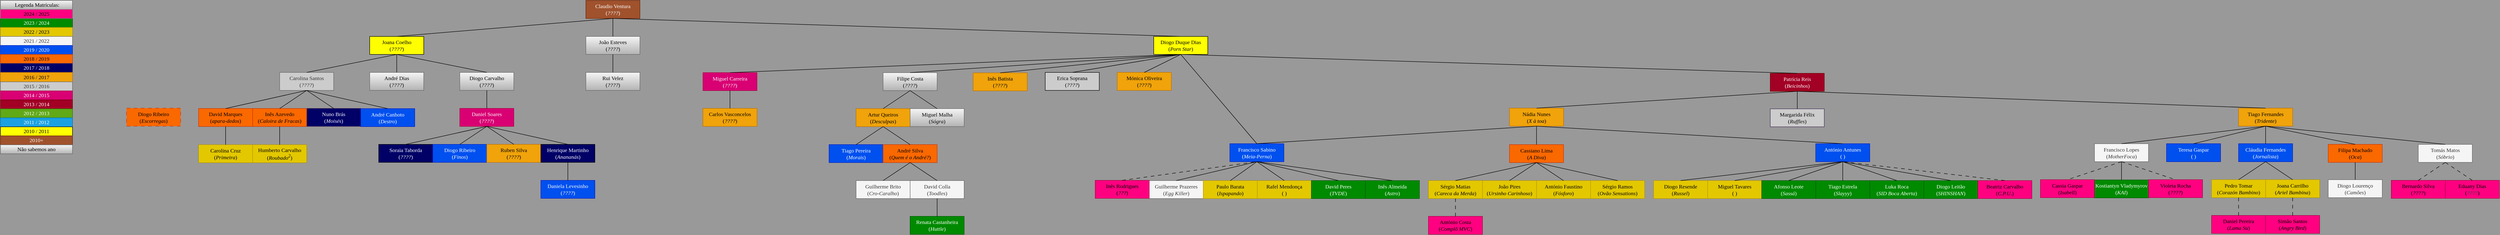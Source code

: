 <mxfile>
    <diagram name="Página-1" id="MyzGb4AWoMDugNOR0tzc">
        <mxGraphModel dx="4582" dy="2238" grid="1" gridSize="10" guides="1" tooltips="1" connect="1" arrows="1" fold="1" page="1" pageScale="1" pageWidth="1169" pageHeight="827" background="#999999" math="0" shadow="0" adaptiveColors="none">
            <root>
                <mxCell id="0"/>
                <mxCell id="1" parent="0"/>
                <mxCell id="mkdnd21y6ApAW0Ob3dTZ-3" value="Tiago Fernandes&lt;div&gt;(&lt;i&gt;&lt;font&gt;Tridente&lt;/font&gt;&lt;/i&gt;)&lt;/div&gt;" style="rounded=0;whiteSpace=wrap;html=1;fillColor=#f0a30a;fontColor=#000000;strokeColor=#BD7000;fontFamily=Times New Roman;" parent="1" vertex="1">
                    <mxGeometry x="1490" y="-1400.5" width="120" height="40" as="geometry"/>
                </mxCell>
                <mxCell id="mkdnd21y6ApAW0Ob3dTZ-5" value="&lt;div&gt;Tomás Matos&lt;/div&gt;&lt;div&gt;(&lt;i&gt;&lt;font&gt;Sóbrio&lt;/font&gt;&lt;/i&gt;)&lt;/div&gt;" style="rounded=0;whiteSpace=wrap;html=1;fillColor=#f5f5f5;fontColor=#333333;strokeColor=#666666;fontFamily=Times New Roman;" parent="1" vertex="1">
                    <mxGeometry x="1889" y="-1320" width="120" height="40" as="geometry"/>
                </mxCell>
                <mxCell id="mkdnd21y6ApAW0Ob3dTZ-7" value="&lt;div&gt;Francisco Lopes&lt;/div&gt;&lt;div&gt;(&lt;i&gt;&lt;font&gt;MotherFoca&lt;/font&gt;&lt;/i&gt;)&lt;/div&gt;" style="rounded=0;whiteSpace=wrap;html=1;fillColor=#f5f5f5;fontColor=#333333;strokeColor=#666666;fontFamily=Times New Roman;" parent="1" vertex="1">
                    <mxGeometry x="1170" y="-1321.5" width="120" height="40" as="geometry"/>
                </mxCell>
                <mxCell id="mkdnd21y6ApAW0Ob3dTZ-8" value="&lt;div&gt;&lt;span style=&quot;background-color: initial;&quot;&gt;Cláudia Fernandes&lt;/span&gt;&lt;/div&gt;&lt;div&gt;&lt;span style=&quot;background-color: initial;&quot;&gt;(&lt;/span&gt;&lt;i style=&quot;background-color: initial;&quot;&gt;&lt;font&gt;Jornalista&lt;/font&gt;&lt;/i&gt;&lt;span style=&quot;background-color: initial;&quot;&gt;)&lt;/span&gt;&lt;br&gt;&lt;/div&gt;" style="rounded=0;whiteSpace=wrap;html=1;fillColor=#0050ef;fontColor=#ffffff;strokeColor=#001DBC;fontFamily=Times New Roman;" parent="1" vertex="1">
                    <mxGeometry x="1490" y="-1321.5" width="120" height="40" as="geometry"/>
                </mxCell>
                <mxCell id="mkdnd21y6ApAW0Ob3dTZ-9" value="&lt;div&gt;Filipa Machado&lt;/div&gt;&lt;div&gt;&lt;span style=&quot;background-color: initial;&quot;&gt;(&lt;font&gt;&lt;i&gt;Oca&lt;/i&gt;&lt;/font&gt;&lt;/span&gt;&lt;span style=&quot;background-color: initial;&quot;&gt;)&lt;/span&gt;&lt;br&gt;&lt;/div&gt;" style="rounded=0;whiteSpace=wrap;html=1;fillColor=#fa6800;fontColor=#000000;strokeColor=#C73500;fontFamily=Times New Roman;" parent="1" vertex="1">
                    <mxGeometry x="1689" y="-1320" width="120" height="40" as="geometry"/>
                </mxCell>
                <mxCell id="mkdnd21y6ApAW0Ob3dTZ-10" value="&lt;div&gt;Teresa Gaspar&lt;/div&gt;&lt;div&gt;&lt;span style=&quot;background-color: initial;&quot;&gt;(&lt;font&gt;&lt;i&gt;&amp;nbsp;&lt;/i&gt;&lt;/font&gt;&lt;/span&gt;&lt;span style=&quot;background-color: initial;&quot;&gt;)&lt;/span&gt;&lt;br&gt;&lt;/div&gt;" style="rounded=0;whiteSpace=wrap;html=1;fillColor=#0050ef;fontColor=#ffffff;strokeColor=#001DBC;fontFamily=Times New Roman;" parent="1" vertex="1">
                    <mxGeometry x="1330" y="-1321.5" width="120" height="40" as="geometry"/>
                </mxCell>
                <mxCell id="mkdnd21y6ApAW0Ob3dTZ-11" value="&lt;div&gt;&lt;span style=&quot;background-color: initial;&quot;&gt;Pedro Tomar&lt;/span&gt;&lt;/div&gt;&lt;div&gt;&lt;span style=&quot;background-color: initial;&quot;&gt;(&lt;/span&gt;&lt;i style=&quot;background-color: initial;&quot;&gt;&lt;font&gt;Corazón Bambino&lt;/font&gt;&lt;/i&gt;&lt;span style=&quot;background-color: initial;&quot;&gt;)&lt;/span&gt;&lt;br&gt;&lt;/div&gt;" style="rounded=0;whiteSpace=wrap;html=1;fillColor=#e3c800;fontColor=#000000;strokeColor=#B09500;fontFamily=Times New Roman;" parent="1" vertex="1">
                    <mxGeometry x="1430" y="-1241.5" width="120" height="40" as="geometry"/>
                </mxCell>
                <mxCell id="mkdnd21y6ApAW0Ob3dTZ-12" value="&lt;div&gt;Joana Carrilho&lt;/div&gt;&lt;div&gt;&lt;span style=&quot;background-color: initial;&quot;&gt;(&lt;font&gt;&lt;i&gt;Ariel Bambina&lt;/i&gt;&lt;/font&gt;&lt;/span&gt;&lt;span style=&quot;background-color: initial;&quot;&gt;)&lt;/span&gt;&lt;br&gt;&lt;/div&gt;" style="rounded=0;whiteSpace=wrap;html=1;fillColor=#e3c800;fontColor=#000000;strokeColor=#B09500;fontFamily=Times New Roman;" parent="1" vertex="1">
                    <mxGeometry x="1550" y="-1241.5" width="120" height="40" as="geometry"/>
                </mxCell>
                <mxCell id="mkdnd21y6ApAW0Ob3dTZ-13" value="&lt;div&gt;Diogo Lourenço&lt;/div&gt;&lt;div&gt;&lt;span style=&quot;background-color: initial;&quot;&gt;(&lt;font&gt;&lt;i&gt;Camões&lt;/i&gt;&lt;/font&gt;&lt;/span&gt;&lt;span style=&quot;background-color: initial;&quot;&gt;)&lt;/span&gt;&lt;br&gt;&lt;/div&gt;" style="rounded=0;whiteSpace=wrap;html=1;fillColor=#f5f5f5;fontColor=#333333;strokeColor=#666666;fontFamily=Times New Roman;" parent="1" vertex="1">
                    <mxGeometry x="1689" y="-1241.5" width="120" height="40" as="geometry"/>
                </mxCell>
                <mxCell id="mkdnd21y6ApAW0Ob3dTZ-14" value="&lt;div&gt;Kostiantyn Vladymyrov&lt;/div&gt;&lt;div&gt;&lt;span style=&quot;background-color: initial;&quot;&gt;(&lt;font&gt;&lt;i&gt;KAI&lt;/i&gt;&lt;/font&gt;&lt;/span&gt;&lt;span style=&quot;background-color: initial;&quot;&gt;)&lt;/span&gt;&lt;/div&gt;" style="rounded=0;whiteSpace=wrap;html=1;fillColor=#008a00;fontColor=#ffffff;strokeColor=#005700;fontFamily=Times New Roman;" parent="1" vertex="1">
                    <mxGeometry x="1170" y="-1241" width="120" height="40" as="geometry"/>
                </mxCell>
                <mxCell id="mkdnd21y6ApAW0Ob3dTZ-16" value="" style="endArrow=none;html=1;rounded=0;exitX=0.5;exitY=1;exitDx=0;exitDy=0;entryX=0.5;entryY=0;entryDx=0;entryDy=0;fontFamily=Times New Roman;" parent="1" source="mkdnd21y6ApAW0Ob3dTZ-8" target="mkdnd21y6ApAW0Ob3dTZ-11" edge="1">
                    <mxGeometry width="50" height="50" relative="1" as="geometry">
                        <mxPoint x="1520" y="-1329.25" as="sourcePoint"/>
                        <mxPoint x="1570" y="-1379.25" as="targetPoint"/>
                    </mxGeometry>
                </mxCell>
                <mxCell id="mkdnd21y6ApAW0Ob3dTZ-17" value="" style="endArrow=none;html=1;rounded=0;exitX=0.5;exitY=1;exitDx=0;exitDy=0;entryX=0.5;entryY=0;entryDx=0;entryDy=0;fontFamily=Times New Roman;" parent="1" source="mkdnd21y6ApAW0Ob3dTZ-8" target="mkdnd21y6ApAW0Ob3dTZ-12" edge="1">
                    <mxGeometry width="50" height="50" relative="1" as="geometry">
                        <mxPoint x="1560" y="-1269.25" as="sourcePoint"/>
                        <mxPoint x="1500" y="-1229.25" as="targetPoint"/>
                    </mxGeometry>
                </mxCell>
                <mxCell id="mkdnd21y6ApAW0Ob3dTZ-18" value="" style="endArrow=none;html=1;rounded=0;exitX=0.5;exitY=1;exitDx=0;exitDy=0;entryX=0.5;entryY=0;entryDx=0;entryDy=0;fontFamily=Times New Roman;" parent="1" source="mkdnd21y6ApAW0Ob3dTZ-7" target="mkdnd21y6ApAW0Ob3dTZ-14" edge="1">
                    <mxGeometry width="50" height="50" relative="1" as="geometry">
                        <mxPoint x="1450" y="-1259.5" as="sourcePoint"/>
                        <mxPoint x="1390" y="-1219.5" as="targetPoint"/>
                    </mxGeometry>
                </mxCell>
                <mxCell id="mkdnd21y6ApAW0Ob3dTZ-19" value="" style="endArrow=none;html=1;rounded=0;exitX=0.5;exitY=1;exitDx=0;exitDy=0;entryX=0.5;entryY=0;entryDx=0;entryDy=0;fontFamily=Times New Roman;" parent="1" source="mkdnd21y6ApAW0Ob3dTZ-9" target="mkdnd21y6ApAW0Ob3dTZ-13" edge="1">
                    <mxGeometry width="50" height="50" relative="1" as="geometry">
                        <mxPoint x="1749" y="-1280" as="sourcePoint"/>
                        <mxPoint x="1749" y="-1240" as="targetPoint"/>
                    </mxGeometry>
                </mxCell>
                <mxCell id="mkdnd21y6ApAW0Ob3dTZ-20" value="" style="endArrow=none;html=1;rounded=0;exitX=0.5;exitY=1;exitDx=0;exitDy=0;entryX=0.5;entryY=0;entryDx=0;entryDy=0;fontFamily=Times New Roman;" parent="1" source="mkdnd21y6ApAW0Ob3dTZ-3" target="mkdnd21y6ApAW0Ob3dTZ-7" edge="1">
                    <mxGeometry width="50" height="50" relative="1" as="geometry">
                        <mxPoint x="1210" y="-1259.5" as="sourcePoint"/>
                        <mxPoint x="1210" y="-1219.5" as="targetPoint"/>
                    </mxGeometry>
                </mxCell>
                <mxCell id="mkdnd21y6ApAW0Ob3dTZ-21" value="" style="endArrow=none;html=1;rounded=0;exitX=0.5;exitY=1;exitDx=0;exitDy=0;entryX=0.5;entryY=0;entryDx=0;entryDy=0;fontFamily=Times New Roman;" parent="1" source="mkdnd21y6ApAW0Ob3dTZ-3" target="mkdnd21y6ApAW0Ob3dTZ-5" edge="1">
                    <mxGeometry width="50" height="50" relative="1" as="geometry">
                        <mxPoint x="1220" y="-1249.5" as="sourcePoint"/>
                        <mxPoint x="1220" y="-1209.5" as="targetPoint"/>
                    </mxGeometry>
                </mxCell>
                <mxCell id="mkdnd21y6ApAW0Ob3dTZ-22" value="" style="endArrow=none;html=1;rounded=0;exitX=0.5;exitY=1;exitDx=0;exitDy=0;entryX=0.5;entryY=0;entryDx=0;entryDy=0;fontFamily=Times New Roman;" parent="1" source="mkdnd21y6ApAW0Ob3dTZ-3" target="mkdnd21y6ApAW0Ob3dTZ-8" edge="1">
                    <mxGeometry width="50" height="50" relative="1" as="geometry">
                        <mxPoint x="1440" y="-1349.5" as="sourcePoint"/>
                        <mxPoint x="1320" y="-1309.5" as="targetPoint"/>
                    </mxGeometry>
                </mxCell>
                <mxCell id="mkdnd21y6ApAW0Ob3dTZ-23" value="" style="endArrow=none;html=1;rounded=0;exitX=0.5;exitY=1;exitDx=0;exitDy=0;entryX=0.5;entryY=0;entryDx=0;entryDy=0;fontFamily=Times New Roman;" parent="1" source="mkdnd21y6ApAW0Ob3dTZ-3" target="mkdnd21y6ApAW0Ob3dTZ-10" edge="1">
                    <mxGeometry width="50" height="50" relative="1" as="geometry">
                        <mxPoint x="1440" y="-1349.5" as="sourcePoint"/>
                        <mxPoint x="1440" y="-1309.5" as="targetPoint"/>
                    </mxGeometry>
                </mxCell>
                <mxCell id="mkdnd21y6ApAW0Ob3dTZ-24" value="" style="endArrow=none;html=1;rounded=0;entryX=0.5;entryY=0;entryDx=0;entryDy=0;exitX=0.5;exitY=1;exitDx=0;exitDy=0;fontFamily=Times New Roman;" parent="1" source="mkdnd21y6ApAW0Ob3dTZ-3" target="mkdnd21y6ApAW0Ob3dTZ-9" edge="1">
                    <mxGeometry width="50" height="50" relative="1" as="geometry">
                        <mxPoint x="1440" y="-1349.5" as="sourcePoint"/>
                        <mxPoint x="1790" y="-1321.5" as="targetPoint"/>
                        <Array as="points"/>
                    </mxGeometry>
                </mxCell>
                <mxCell id="mkdnd21y6ApAW0Ob3dTZ-26" value="Patrícia Reis&lt;div&gt;&lt;div&gt;(&lt;font&gt;&lt;i&gt;Beicinhos&lt;/i&gt;&lt;/font&gt;)&lt;/div&gt;&lt;/div&gt;" style="rounded=0;whiteSpace=wrap;html=1;fillColor=#a20025;fontColor=#ffffff;strokeColor=#6F0000;fontFamily=Times New Roman;" parent="1" vertex="1">
                    <mxGeometry x="450" y="-1478" width="120" height="40" as="geometry"/>
                </mxCell>
                <mxCell id="mkdnd21y6ApAW0Ob3dTZ-28" value="" style="endArrow=none;html=1;rounded=0;entryX=0.5;entryY=1;entryDx=0;entryDy=0;exitX=0.5;exitY=0;exitDx=0;exitDy=0;fontFamily=Times New Roman;" parent="1" source="mkdnd21y6ApAW0Ob3dTZ-3" target="mkdnd21y6ApAW0Ob3dTZ-26" edge="1">
                    <mxGeometry width="50" height="50" relative="1" as="geometry">
                        <mxPoint x="-340" y="-1229.5" as="sourcePoint"/>
                        <mxPoint x="-100" y="-1189.5" as="targetPoint"/>
                        <Array as="points"/>
                    </mxGeometry>
                </mxCell>
                <mxCell id="mkdnd21y6ApAW0Ob3dTZ-29" value="&lt;div&gt;Margarida Félix&lt;/div&gt;&lt;div&gt;(&lt;i&gt;Ruffles&lt;/i&gt;)&lt;/div&gt;" style="rounded=0;whiteSpace=wrap;html=1;fillColor=#CCCCCC;fontColor=#000000;strokeColor=#432D57;fontFamily=Times New Roman;" parent="1" vertex="1">
                    <mxGeometry x="450" y="-1399" width="120" height="40" as="geometry"/>
                </mxCell>
                <mxCell id="mkdnd21y6ApAW0Ob3dTZ-31" value="" style="endArrow=none;html=1;rounded=0;entryX=0.5;entryY=1;entryDx=0;entryDy=0;exitX=0.5;exitY=0;exitDx=0;exitDy=0;fontFamily=Times New Roman;" parent="1" source="mkdnd21y6ApAW0Ob3dTZ-29" target="mkdnd21y6ApAW0Ob3dTZ-26" edge="1">
                    <mxGeometry width="50" height="50" relative="1" as="geometry">
                        <mxPoint x="160" y="-1208" as="sourcePoint"/>
                        <mxPoint x="210" y="-1258" as="targetPoint"/>
                    </mxGeometry>
                </mxCell>
                <mxCell id="mkdnd21y6ApAW0Ob3dTZ-32" value="&lt;div&gt;Nádia Nunes&lt;/div&gt;&lt;div&gt;(&lt;font&gt;&lt;i&gt;X à toa&lt;/i&gt;&lt;/font&gt;)&lt;/div&gt;" style="rounded=0;whiteSpace=wrap;html=1;fillColor=#f0a30a;fontColor=#000000;strokeColor=#BD7000;fontFamily=Times New Roman;" parent="1" vertex="1">
                    <mxGeometry x="-129" y="-1400.5" width="120" height="40" as="geometry"/>
                </mxCell>
                <mxCell id="mkdnd21y6ApAW0Ob3dTZ-33" value="" style="endArrow=none;html=1;rounded=0;entryX=0.5;entryY=1;entryDx=0;entryDy=0;exitX=0.5;exitY=0;exitDx=0;exitDy=0;fontFamily=Times New Roman;" parent="1" source="mkdnd21y6ApAW0Ob3dTZ-32" target="mkdnd21y6ApAW0Ob3dTZ-26" edge="1">
                    <mxGeometry width="50" height="50" relative="1" as="geometry">
                        <mxPoint x="20" y="-1209.5" as="sourcePoint"/>
                        <mxPoint x="370" y="-1439.5" as="targetPoint"/>
                    </mxGeometry>
                </mxCell>
                <mxCell id="mkdnd21y6ApAW0Ob3dTZ-36" value="&lt;div&gt;Cassiano Lima&lt;/div&gt;&lt;div&gt;(&lt;font&gt;&lt;i&gt;A Diva&lt;/i&gt;&lt;/font&gt;)&lt;/div&gt;" style="rounded=0;whiteSpace=wrap;html=1;fillColor=#fa6800;fontColor=#000000;strokeColor=#C73500;fontFamily=Times New Roman;" parent="1" vertex="1">
                    <mxGeometry x="-129" y="-1319.5" width="120" height="40" as="geometry"/>
                </mxCell>
                <mxCell id="mkdnd21y6ApAW0Ob3dTZ-37" value="" style="endArrow=none;html=1;rounded=0;entryX=0.5;entryY=1;entryDx=0;entryDy=0;exitX=0.5;exitY=0;exitDx=0;exitDy=0;fontFamily=Times New Roman;" parent="1" source="mkdnd21y6ApAW0Ob3dTZ-36" target="mkdnd21y6ApAW0Ob3dTZ-32" edge="1">
                    <mxGeometry width="50" height="50" relative="1" as="geometry">
                        <mxPoint x="-139" y="-1049.5" as="sourcePoint"/>
                        <mxPoint x="211" y="-1339.5" as="targetPoint"/>
                    </mxGeometry>
                </mxCell>
                <mxCell id="mkdnd21y6ApAW0Ob3dTZ-38" value="&lt;div&gt;António Antunes&lt;/div&gt;&lt;div&gt;( )&lt;/div&gt;" style="rounded=0;whiteSpace=wrap;html=1;fillColor=#0050ef;fontColor=#ffffff;strokeColor=#001DBC;fontFamily=Times New Roman;" parent="1" vertex="1">
                    <mxGeometry x="551" y="-1321.5" width="120" height="40" as="geometry"/>
                </mxCell>
                <mxCell id="mkdnd21y6ApAW0Ob3dTZ-39" value="" style="endArrow=none;html=1;rounded=0;entryX=0.5;entryY=1;entryDx=0;entryDy=0;exitX=0.5;exitY=0;exitDx=0;exitDy=0;fontFamily=Times New Roman;" parent="1" source="mkdnd21y6ApAW0Ob3dTZ-38" target="mkdnd21y6ApAW0Ob3dTZ-32" edge="1">
                    <mxGeometry width="50" height="50" relative="1" as="geometry">
                        <mxPoint x="-1219" y="-919.5" as="sourcePoint"/>
                        <mxPoint x="-869" y="-1149.5" as="targetPoint"/>
                    </mxGeometry>
                </mxCell>
                <mxCell id="mkdnd21y6ApAW0Ob3dTZ-40" value="&lt;div&gt;Francisco Sabino&lt;/div&gt;&lt;div&gt;(&lt;font&gt;&lt;i&gt;Meia-Perna&lt;/i&gt;&lt;/font&gt;)&lt;/div&gt;" style="rounded=0;whiteSpace=wrap;html=1;fillColor=#0050ef;fontColor=#ffffff;strokeColor=#001DBC;fontFamily=Times New Roman;" parent="1" vertex="1">
                    <mxGeometry x="-750" y="-1321.5" width="120" height="40" as="geometry"/>
                </mxCell>
                <mxCell id="mkdnd21y6ApAW0Ob3dTZ-42" value="&lt;div&gt;Diogo Resende&lt;/div&gt;&lt;div&gt;(&lt;font&gt;&lt;i&gt;Russel&lt;/i&gt;&lt;/font&gt;&lt;span style=&quot;background-color: initial;&quot;&gt;)&lt;/span&gt;&lt;/div&gt;" style="rounded=0;whiteSpace=wrap;html=1;fillColor=#e3c800;fontColor=#000000;strokeColor=#B09500;fontFamily=Times New Roman;" parent="1" vertex="1">
                    <mxGeometry x="191" y="-1239.5" width="120" height="40" as="geometry"/>
                </mxCell>
                <mxCell id="mkdnd21y6ApAW0Ob3dTZ-43" value="" style="endArrow=none;html=1;rounded=0;entryX=0.5;entryY=1;entryDx=0;entryDy=0;exitX=0.5;exitY=0;exitDx=0;exitDy=0;fontFamily=Times New Roman;" parent="1" source="mkdnd21y6ApAW0Ob3dTZ-42" target="mkdnd21y6ApAW0Ob3dTZ-38" edge="1">
                    <mxGeometry width="50" height="50" relative="1" as="geometry">
                        <mxPoint x="181" y="-1089.5" as="sourcePoint"/>
                        <mxPoint x="531" y="-1319.5" as="targetPoint"/>
                    </mxGeometry>
                </mxCell>
                <mxCell id="mkdnd21y6ApAW0Ob3dTZ-46" value="&lt;div&gt;Miguel Tavares&lt;/div&gt;&lt;div&gt;(&lt;font&gt;&lt;i&gt; &lt;/i&gt;&lt;/font&gt;)&lt;/div&gt;" style="rounded=0;whiteSpace=wrap;html=1;fillColor=#e3c800;fontColor=#000000;strokeColor=#B09500;fontFamily=Times New Roman;" parent="1" vertex="1">
                    <mxGeometry x="311" y="-1239.5" width="120" height="40" as="geometry"/>
                </mxCell>
                <mxCell id="mkdnd21y6ApAW0Ob3dTZ-47" value="" style="endArrow=none;html=1;rounded=0;exitX=0.5;exitY=0;exitDx=0;exitDy=0;entryX=0.5;entryY=1;entryDx=0;entryDy=0;fontFamily=Times New Roman;" parent="1" source="mkdnd21y6ApAW0Ob3dTZ-46" target="mkdnd21y6ApAW0Ob3dTZ-38" edge="1">
                    <mxGeometry width="50" height="50" relative="1" as="geometry">
                        <mxPoint x="301" y="-1089.5" as="sourcePoint"/>
                        <mxPoint x="531" y="-1229.5" as="targetPoint"/>
                    </mxGeometry>
                </mxCell>
                <mxCell id="mkdnd21y6ApAW0Ob3dTZ-48" value="&lt;div&gt;Afonso Leote&lt;/div&gt;&lt;div&gt;(&lt;font&gt;&lt;i&gt;Sassá&lt;/i&gt;&lt;/font&gt;)&lt;/div&gt;" style="rounded=0;whiteSpace=wrap;html=1;fillColor=#008a00;fontColor=#ffffff;strokeColor=#005700;fontFamily=Times New Roman;" parent="1" vertex="1">
                    <mxGeometry x="431" y="-1239.5" width="120" height="40" as="geometry"/>
                </mxCell>
                <mxCell id="mkdnd21y6ApAW0Ob3dTZ-49" value="" style="endArrow=none;html=1;rounded=0;entryX=0.5;entryY=1;entryDx=0;entryDy=0;exitX=0.5;exitY=0;exitDx=0;exitDy=0;fontFamily=Times New Roman;" parent="1" source="mkdnd21y6ApAW0Ob3dTZ-48" target="mkdnd21y6ApAW0Ob3dTZ-38" edge="1">
                    <mxGeometry width="50" height="50" relative="1" as="geometry">
                        <mxPoint x="281" y="-984.5" as="sourcePoint"/>
                        <mxPoint x="631" y="-1214.5" as="targetPoint"/>
                    </mxGeometry>
                </mxCell>
                <mxCell id="mkdnd21y6ApAW0Ob3dTZ-50" value="&lt;div&gt;Tiago Estrela&lt;/div&gt;&lt;div&gt;(&lt;font&gt;&lt;i&gt;Slayyy&lt;/i&gt;&lt;/font&gt;&lt;span style=&quot;background-color: initial;&quot;&gt;)&lt;/span&gt;&lt;/div&gt;" style="rounded=0;whiteSpace=wrap;html=1;fillColor=#008a00;fontColor=#ffffff;strokeColor=#005700;fontFamily=Times New Roman;" parent="1" vertex="1">
                    <mxGeometry x="551" y="-1239.5" width="120" height="40" as="geometry"/>
                </mxCell>
                <mxCell id="mkdnd21y6ApAW0Ob3dTZ-51" value="" style="endArrow=none;html=1;rounded=0;entryX=0.5;entryY=1;entryDx=0;entryDy=0;exitX=0.5;exitY=0;exitDx=0;exitDy=0;fontFamily=Times New Roman;" parent="1" source="mkdnd21y6ApAW0Ob3dTZ-50" target="mkdnd21y6ApAW0Ob3dTZ-38" edge="1">
                    <mxGeometry width="50" height="50" relative="1" as="geometry">
                        <mxPoint x="261" y="-1089.5" as="sourcePoint"/>
                        <mxPoint x="611" y="-1319.5" as="targetPoint"/>
                    </mxGeometry>
                </mxCell>
                <mxCell id="mkdnd21y6ApAW0Ob3dTZ-52" value="&lt;div&gt;Luka Roca&lt;/div&gt;&lt;div&gt;(&lt;font&gt;&lt;i&gt;SID Boca Aberta&lt;/i&gt;&lt;/font&gt;)&lt;/div&gt;" style="rounded=0;whiteSpace=wrap;html=1;fillColor=#008a00;fontColor=#ffffff;strokeColor=#005700;fontFamily=Times New Roman;" parent="1" vertex="1">
                    <mxGeometry x="671" y="-1239.5" width="120" height="40" as="geometry"/>
                </mxCell>
                <mxCell id="mkdnd21y6ApAW0Ob3dTZ-53" value="" style="endArrow=none;html=1;rounded=0;entryX=0.5;entryY=1;entryDx=0;entryDy=0;exitX=0.5;exitY=0;exitDx=0;exitDy=0;fontFamily=Times New Roman;" parent="1" source="mkdnd21y6ApAW0Ob3dTZ-52" target="mkdnd21y6ApAW0Ob3dTZ-38" edge="1">
                    <mxGeometry width="50" height="50" relative="1" as="geometry">
                        <mxPoint x="381" y="-1089.5" as="sourcePoint"/>
                        <mxPoint x="731" y="-1319.5" as="targetPoint"/>
                    </mxGeometry>
                </mxCell>
                <mxCell id="mkdnd21y6ApAW0Ob3dTZ-54" value="&lt;div&gt;Diogo Leitão&lt;/div&gt;&lt;div&gt;(&lt;font&gt;&lt;i&gt;SHINSHAN&lt;/i&gt;&lt;/font&gt;)&lt;/div&gt;" style="rounded=0;whiteSpace=wrap;html=1;fillColor=#008a00;fontColor=#ffffff;strokeColor=#005700;fontFamily=Times New Roman;" parent="1" vertex="1">
                    <mxGeometry x="791" y="-1239.5" width="120" height="40" as="geometry"/>
                </mxCell>
                <mxCell id="mkdnd21y6ApAW0Ob3dTZ-55" value="" style="endArrow=none;html=1;rounded=0;entryX=0.5;entryY=1;entryDx=0;entryDy=0;exitX=0.5;exitY=0;exitDx=0;exitDy=0;fontFamily=Times New Roman;" parent="1" source="mkdnd21y6ApAW0Ob3dTZ-54" target="mkdnd21y6ApAW0Ob3dTZ-38" edge="1">
                    <mxGeometry width="50" height="50" relative="1" as="geometry">
                        <mxPoint x="501" y="-1089.5" as="sourcePoint"/>
                        <mxPoint x="851" y="-1319.5" as="targetPoint"/>
                    </mxGeometry>
                </mxCell>
                <mxCell id="mkdnd21y6ApAW0Ob3dTZ-56" value="&lt;div&gt;António Faustino&lt;/div&gt;&lt;div&gt;(&lt;font&gt;&lt;i&gt;Fósforo&lt;/i&gt;&lt;/font&gt;)&lt;/div&gt;" style="rounded=0;whiteSpace=wrap;html=1;fillColor=#e3c800;fontColor=#000000;strokeColor=#B09500;fontFamily=Times New Roman;" parent="1" vertex="1">
                    <mxGeometry x="-69" y="-1239.5" width="120" height="40" as="geometry"/>
                </mxCell>
                <mxCell id="mkdnd21y6ApAW0Ob3dTZ-57" value="" style="endArrow=none;html=1;rounded=0;entryX=0.5;entryY=1;entryDx=0;entryDy=0;exitX=0.5;exitY=0;exitDx=0;exitDy=0;fontFamily=Times New Roman;" parent="1" source="mkdnd21y6ApAW0Ob3dTZ-56" target="mkdnd21y6ApAW0Ob3dTZ-36" edge="1">
                    <mxGeometry width="50" height="50" relative="1" as="geometry">
                        <mxPoint x="-419" y="-1049.5" as="sourcePoint"/>
                        <mxPoint x="-69" y="-1279.5" as="targetPoint"/>
                    </mxGeometry>
                </mxCell>
                <mxCell id="mkdnd21y6ApAW0Ob3dTZ-58" value="&lt;div&gt;João Pires&lt;/div&gt;&lt;div&gt;(&lt;font&gt;&lt;i&gt;Ursinho Carinhoso&lt;/i&gt;&lt;/font&gt;)&lt;/div&gt;" style="rounded=0;whiteSpace=wrap;html=1;fillColor=#e3c800;fontColor=#000000;strokeColor=#B09500;fontFamily=Times New Roman;" parent="1" vertex="1">
                    <mxGeometry x="-189" y="-1239.5" width="120" height="40" as="geometry"/>
                </mxCell>
                <mxCell id="mkdnd21y6ApAW0Ob3dTZ-59" value="&lt;div&gt;Sérgio Ramos&lt;/div&gt;&lt;div&gt;(&lt;font&gt;&lt;i&gt;Ovão Sensations&lt;/i&gt;&lt;/font&gt;)&lt;/div&gt;" style="rounded=0;whiteSpace=wrap;html=1;fillColor=#e3c800;fontColor=#000000;strokeColor=#B09500;fontFamily=Times New Roman;" parent="1" vertex="1">
                    <mxGeometry x="51" y="-1239.5" width="120" height="40" as="geometry"/>
                </mxCell>
                <mxCell id="mkdnd21y6ApAW0Ob3dTZ-60" value="&lt;div&gt;Sérgio Matias&lt;/div&gt;&lt;div&gt;(&lt;font&gt;&lt;i&gt;Careca da Merda&lt;/i&gt;&lt;/font&gt;)&lt;/div&gt;" style="rounded=0;whiteSpace=wrap;html=1;fillColor=#e3c800;fontColor=#000000;strokeColor=#B09500;fontFamily=Times New Roman;" parent="1" vertex="1">
                    <mxGeometry x="-309" y="-1239.5" width="120" height="40" as="geometry"/>
                </mxCell>
                <mxCell id="mkdnd21y6ApAW0Ob3dTZ-62" value="" style="endArrow=none;html=1;rounded=0;entryX=0.5;entryY=1;entryDx=0;entryDy=0;exitX=0.5;exitY=0;exitDx=0;exitDy=0;fontFamily=Times New Roman;" parent="1" source="mkdnd21y6ApAW0Ob3dTZ-58" target="mkdnd21y6ApAW0Ob3dTZ-36" edge="1">
                    <mxGeometry width="50" height="50" relative="1" as="geometry">
                        <mxPoint x="1" y="-1229.5" as="sourcePoint"/>
                        <mxPoint x="-59" y="-1269.5" as="targetPoint"/>
                    </mxGeometry>
                </mxCell>
                <mxCell id="mkdnd21y6ApAW0Ob3dTZ-63" value="" style="endArrow=none;html=1;rounded=0;entryX=0.5;entryY=1;entryDx=0;entryDy=0;exitX=0.5;exitY=0;exitDx=0;exitDy=0;fontFamily=Times New Roman;" parent="1" source="mkdnd21y6ApAW0Ob3dTZ-60" target="mkdnd21y6ApAW0Ob3dTZ-36" edge="1">
                    <mxGeometry width="50" height="50" relative="1" as="geometry">
                        <mxPoint x="-119" y="-1229.5" as="sourcePoint"/>
                        <mxPoint x="-59" y="-1269.5" as="targetPoint"/>
                    </mxGeometry>
                </mxCell>
                <mxCell id="mkdnd21y6ApAW0Ob3dTZ-64" value="" style="endArrow=none;html=1;rounded=0;entryX=0.5;entryY=1;entryDx=0;entryDy=0;exitX=0.5;exitY=0;exitDx=0;exitDy=0;fontFamily=Times New Roman;" parent="1" source="mkdnd21y6ApAW0Ob3dTZ-59" target="mkdnd21y6ApAW0Ob3dTZ-36" edge="1">
                    <mxGeometry width="50" height="50" relative="1" as="geometry">
                        <mxPoint x="-239" y="-1229.5" as="sourcePoint"/>
                        <mxPoint x="-59" y="-1269.5" as="targetPoint"/>
                    </mxGeometry>
                </mxCell>
                <mxCell id="mkdnd21y6ApAW0Ob3dTZ-66" value="" style="endArrow=none;html=1;rounded=0;entryX=0.5;entryY=1;entryDx=0;entryDy=0;exitX=0.5;exitY=0;exitDx=0;exitDy=0;fontFamily=Times New Roman;" parent="1" source="mkdnd21y6ApAW0Ob3dTZ-40" target="mkdnd21y6ApAW0Ob3dTZ-32" edge="1">
                    <mxGeometry width="50" height="50" relative="1" as="geometry">
                        <mxPoint x="31" y="-1219.5" as="sourcePoint"/>
                        <mxPoint x="31" y="-1259.5" as="targetPoint"/>
                    </mxGeometry>
                </mxCell>
                <mxCell id="mkdnd21y6ApAW0Ob3dTZ-67" value="&lt;div&gt;Guilherme Prazeres&lt;/div&gt;&lt;div&gt;(&lt;font&gt;&lt;i&gt;Egg Killer&lt;/i&gt;&lt;/font&gt;)&lt;/div&gt;" style="rounded=0;whiteSpace=wrap;html=1;fillColor=#f5f5f5;fontColor=#333333;strokeColor=#666666;fontFamily=Times New Roman;" parent="1" vertex="1">
                    <mxGeometry x="-929" y="-1239.5" width="120" height="40" as="geometry"/>
                </mxCell>
                <mxCell id="mkdnd21y6ApAW0Ob3dTZ-68" value="&lt;div&gt;Paulo Barata&lt;/div&gt;&lt;div&gt;(&lt;font&gt;&lt;i&gt;Ispapando&lt;/i&gt;&lt;/font&gt;)&lt;/div&gt;" style="rounded=0;whiteSpace=wrap;html=1;fillColor=#e3c800;fontColor=#000000;strokeColor=#B09500;fontFamily=Times New Roman;" parent="1" vertex="1">
                    <mxGeometry x="-809" y="-1239.5" width="120" height="40" as="geometry"/>
                </mxCell>
                <mxCell id="mkdnd21y6ApAW0Ob3dTZ-69" value="&lt;div&gt;Rafel Mendonça&lt;/div&gt;&lt;div&gt;(&lt;font&gt;&lt;i&gt; &lt;/i&gt;&lt;/font&gt;)&lt;/div&gt;" style="rounded=0;whiteSpace=wrap;html=1;fillColor=#e3c800;fontColor=#000000;strokeColor=#B09500;fontFamily=Times New Roman;" parent="1" vertex="1">
                    <mxGeometry x="-689" y="-1239.5" width="120" height="40" as="geometry"/>
                </mxCell>
                <mxCell id="mkdnd21y6ApAW0Ob3dTZ-70" value="&lt;div&gt;David Peres&lt;/div&gt;&lt;div&gt;(&lt;font&gt;&lt;i&gt;TVDE&lt;/i&gt;&lt;/font&gt;)&lt;/div&gt;" style="rounded=0;whiteSpace=wrap;html=1;fillColor=#008a00;fontColor=#ffffff;strokeColor=#005700;fontFamily=Times New Roman;" parent="1" vertex="1">
                    <mxGeometry x="-569" y="-1239.5" width="120" height="40" as="geometry"/>
                </mxCell>
                <mxCell id="mkdnd21y6ApAW0Ob3dTZ-72" value="" style="endArrow=none;html=1;rounded=0;entryX=0.5;entryY=1;entryDx=0;entryDy=0;exitX=0.5;exitY=0;exitDx=0;exitDy=0;fontFamily=Times New Roman;" parent="1" source="mkdnd21y6ApAW0Ob3dTZ-67" target="mkdnd21y6ApAW0Ob3dTZ-40" edge="1">
                    <mxGeometry width="50" height="50" relative="1" as="geometry">
                        <mxPoint x="-1039" y="-1229.5" as="sourcePoint"/>
                        <mxPoint x="-1219" y="-1269.5" as="targetPoint"/>
                    </mxGeometry>
                </mxCell>
                <mxCell id="mkdnd21y6ApAW0Ob3dTZ-73" value="" style="endArrow=none;html=1;rounded=0;entryX=0.5;entryY=1;entryDx=0;entryDy=0;exitX=0.5;exitY=0;exitDx=0;exitDy=0;fontFamily=Times New Roman;" parent="1" source="mkdnd21y6ApAW0Ob3dTZ-68" target="mkdnd21y6ApAW0Ob3dTZ-40" edge="1">
                    <mxGeometry width="50" height="50" relative="1" as="geometry">
                        <mxPoint x="-879" y="-1229.5" as="sourcePoint"/>
                        <mxPoint x="-699" y="-1269.5" as="targetPoint"/>
                    </mxGeometry>
                </mxCell>
                <mxCell id="mkdnd21y6ApAW0Ob3dTZ-74" value="" style="endArrow=none;html=1;rounded=0;entryX=0.5;entryY=1;entryDx=0;entryDy=0;exitX=0.5;exitY=0;exitDx=0;exitDy=0;fontFamily=Times New Roman;" parent="1" source="mkdnd21y6ApAW0Ob3dTZ-69" target="mkdnd21y6ApAW0Ob3dTZ-40" edge="1">
                    <mxGeometry width="50" height="50" relative="1" as="geometry">
                        <mxPoint x="-759" y="-1229.5" as="sourcePoint"/>
                        <mxPoint x="-699" y="-1269.5" as="targetPoint"/>
                    </mxGeometry>
                </mxCell>
                <mxCell id="mkdnd21y6ApAW0Ob3dTZ-75" value="" style="endArrow=none;html=1;rounded=0;entryX=0.5;entryY=1;entryDx=0;entryDy=0;exitX=0.5;exitY=0;exitDx=0;exitDy=0;fontFamily=Times New Roman;" parent="1" source="mkdnd21y6ApAW0Ob3dTZ-70" target="mkdnd21y6ApAW0Ob3dTZ-40" edge="1">
                    <mxGeometry width="50" height="50" relative="1" as="geometry">
                        <mxPoint x="-749" y="-1219.5" as="sourcePoint"/>
                        <mxPoint x="-689" y="-1259.5" as="targetPoint"/>
                    </mxGeometry>
                </mxCell>
                <mxCell id="mkdnd21y6ApAW0Ob3dTZ-76" value="&lt;div&gt;Inês Almeida&lt;/div&gt;&lt;div&gt;(&lt;font&gt;&lt;i&gt;Astro&lt;/i&gt;&lt;/font&gt;)&lt;/div&gt;" style="rounded=0;whiteSpace=wrap;html=1;fillColor=#008a00;fontColor=#ffffff;strokeColor=#005700;fontFamily=Times New Roman;" parent="1" vertex="1">
                    <mxGeometry x="-449" y="-1239.5" width="120" height="40" as="geometry"/>
                </mxCell>
                <mxCell id="mkdnd21y6ApAW0Ob3dTZ-77" value="" style="endArrow=none;html=1;rounded=0;entryX=0.5;entryY=1;entryDx=0;entryDy=0;exitX=0.5;exitY=0;exitDx=0;exitDy=0;fontFamily=Times New Roman;" parent="1" source="mkdnd21y6ApAW0Ob3dTZ-76" target="mkdnd21y6ApAW0Ob3dTZ-40" edge="1">
                    <mxGeometry width="50" height="50" relative="1" as="geometry">
                        <mxPoint x="-519" y="-1229.5" as="sourcePoint"/>
                        <mxPoint x="-699" y="-1269.5" as="targetPoint"/>
                    </mxGeometry>
                </mxCell>
                <mxCell id="mkdnd21y6ApAW0Ob3dTZ-114" value="&lt;div&gt;&lt;div&gt;Diogo Duque Dias&lt;/div&gt;&lt;div&gt;(&lt;font&gt;&lt;i&gt;Porn Star&lt;/i&gt;&lt;/font&gt;)&lt;/div&gt;&lt;/div&gt;" style="rounded=0;whiteSpace=wrap;html=1;fillColor=#FFFF00;fontColor=#000000;fontFamily=Times New Roman;" parent="1" vertex="1">
                    <mxGeometry x="-919" y="-1560" width="120" height="40" as="geometry"/>
                </mxCell>
                <mxCell id="mkdnd21y6ApAW0Ob3dTZ-115" value="" style="endArrow=none;html=1;rounded=0;entryX=0.5;entryY=1;entryDx=0;entryDy=0;exitX=0.5;exitY=0;exitDx=0;exitDy=0;fontFamily=Times New Roman;" parent="1" source="mkdnd21y6ApAW0Ob3dTZ-40" target="mkdnd21y6ApAW0Ob3dTZ-114" edge="1">
                    <mxGeometry width="50" height="50" relative="1" as="geometry">
                        <mxPoint x="1490" y="-1269.5" as="sourcePoint"/>
                        <mxPoint x="890" y="-1309.5" as="targetPoint"/>
                    </mxGeometry>
                </mxCell>
                <mxCell id="mkdnd21y6ApAW0Ob3dTZ-116" value="" style="endArrow=none;html=1;rounded=0;exitX=0.5;exitY=0;exitDx=0;exitDy=0;entryX=0.5;entryY=1;entryDx=0;entryDy=0;fontFamily=Times New Roman;" parent="1" source="mkdnd21y6ApAW0Ob3dTZ-26" target="mkdnd21y6ApAW0Ob3dTZ-114" edge="1">
                    <mxGeometry width="50" height="50" relative="1" as="geometry">
                        <mxPoint x="-150" y="-1349.5" as="sourcePoint"/>
                        <mxPoint x="-120" y="-1529.5" as="targetPoint"/>
                    </mxGeometry>
                </mxCell>
                <mxCell id="mkdnd21y6ApAW0Ob3dTZ-117" value="&lt;div&gt;&lt;div&gt;Inês Batista&lt;/div&gt;&lt;div&gt;(&lt;i&gt;&lt;font&gt;????&lt;/font&gt;&lt;/i&gt;)&lt;/div&gt;&lt;/div&gt;" style="rounded=0;whiteSpace=wrap;html=1;fillColor=#f0a30a;fontColor=#000000;strokeColor=#BD7000;fontFamily=Times New Roman;" parent="1" vertex="1">
                    <mxGeometry x="-1320" y="-1479" width="120" height="40" as="geometry"/>
                </mxCell>
                <mxCell id="mkdnd21y6ApAW0Ob3dTZ-118" value="" style="endArrow=none;html=1;rounded=0;entryX=0.5;entryY=1;entryDx=0;entryDy=0;exitX=0.5;exitY=0;exitDx=0;exitDy=0;fontFamily=Times New Roman;" parent="1" source="mkdnd21y6ApAW0Ob3dTZ-117" target="mkdnd21y6ApAW0Ob3dTZ-114" edge="1">
                    <mxGeometry width="50" height="50" relative="1" as="geometry">
                        <mxPoint x="-150" y="-1349.5" as="sourcePoint"/>
                        <mxPoint x="-150" y="-1429.5" as="targetPoint"/>
                    </mxGeometry>
                </mxCell>
                <mxCell id="mkdnd21y6ApAW0Ob3dTZ-119" value="&lt;div&gt;Mónica Oliveira&lt;/div&gt;&lt;div&gt;(&lt;i&gt;&lt;font&gt;????&lt;/font&gt;&lt;/i&gt;)&lt;/div&gt;" style="rounded=0;whiteSpace=wrap;html=1;fillColor=#f0a30a;fontColor=#000000;strokeColor=#BD7000;fontFamily=Times New Roman;" parent="1" vertex="1">
                    <mxGeometry x="-1000" y="-1480" width="120" height="40" as="geometry"/>
                </mxCell>
                <mxCell id="mkdnd21y6ApAW0Ob3dTZ-121" value="" style="endArrow=none;html=1;rounded=0;exitX=0.5;exitY=0;exitDx=0;exitDy=0;entryX=0.5;entryY=1;entryDx=0;entryDy=0;fontFamily=Times New Roman;" parent="1" source="mkdnd21y6ApAW0Ob3dTZ-119" target="mkdnd21y6ApAW0Ob3dTZ-114" edge="1">
                    <mxGeometry width="50" height="50" relative="1" as="geometry">
                        <mxPoint x="130" y="-1469.5" as="sourcePoint"/>
                        <mxPoint x="170" y="-1499.5" as="targetPoint"/>
                    </mxGeometry>
                </mxCell>
                <mxCell id="mkdnd21y6ApAW0Ob3dTZ-122" value="&lt;div&gt;Erica Soprana&lt;/div&gt;&lt;div&gt;(&lt;i&gt;&lt;font&gt;????&lt;/font&gt;&lt;/i&gt;)&lt;/div&gt;" style="rounded=0;whiteSpace=wrap;html=1;fillColor=#CCCCCC;fontColor=#000000;fontFamily=Times New Roman;" parent="1" vertex="1">
                    <mxGeometry x="-1160" y="-1480" width="120" height="40" as="geometry"/>
                </mxCell>
                <mxCell id="mkdnd21y6ApAW0Ob3dTZ-123" value="" style="endArrow=none;html=1;rounded=0;exitX=0.5;exitY=0;exitDx=0;exitDy=0;entryX=0.5;entryY=1;entryDx=0;entryDy=0;fontFamily=Times New Roman;" parent="1" source="mkdnd21y6ApAW0Ob3dTZ-122" target="mkdnd21y6ApAW0Ob3dTZ-114" edge="1">
                    <mxGeometry width="50" height="50" relative="1" as="geometry">
                        <mxPoint x="-390" y="-1469.5" as="sourcePoint"/>
                        <mxPoint x="-150" y="-1519.5" as="targetPoint"/>
                    </mxGeometry>
                </mxCell>
                <mxCell id="mkdnd21y6ApAW0Ob3dTZ-124" value="&lt;div&gt;&lt;div&gt;Filipe Costa&lt;/div&gt;&lt;div&gt;(&lt;i&gt;&lt;font&gt;????&lt;/font&gt;&lt;/i&gt;)&lt;/div&gt;&lt;/div&gt;" style="rounded=0;whiteSpace=wrap;html=1;fillColor=#f5f5f5;gradientColor=#b3b3b3;strokeColor=#666666;fontFamily=Times New Roman;" parent="1" vertex="1">
                    <mxGeometry x="-1520" y="-1479.5" width="120" height="40" as="geometry"/>
                </mxCell>
                <mxCell id="mkdnd21y6ApAW0Ob3dTZ-125" value="&lt;div&gt;Artur Queiros&lt;/div&gt;&lt;div&gt;(&lt;font&gt;&lt;i&gt;Desculpas&lt;/i&gt;&lt;/font&gt;)&lt;/div&gt;" style="rounded=0;whiteSpace=wrap;html=1;fillColor=#f0a30a;fontColor=#000000;strokeColor=#BD7000;fontFamily=Times New Roman;" parent="1" vertex="1">
                    <mxGeometry x="-1580" y="-1399.5" width="120" height="40" as="geometry"/>
                </mxCell>
                <mxCell id="mkdnd21y6ApAW0Ob3dTZ-126" value="&lt;div&gt;Miguel Malha&lt;/div&gt;&lt;div&gt;(&lt;font&gt;&lt;i&gt;Sógra&lt;/i&gt;&lt;/font&gt;)&lt;/div&gt;" style="rounded=0;whiteSpace=wrap;html=1;fillColor=#f5f5f5;gradientColor=#b3b3b3;strokeColor=#666666;fontFamily=Times New Roman;" parent="1" vertex="1">
                    <mxGeometry x="-1460" y="-1399.5" width="120" height="40" as="geometry"/>
                </mxCell>
                <mxCell id="mkdnd21y6ApAW0Ob3dTZ-127" value="&lt;div&gt;Tiago Pereira&lt;/div&gt;&lt;div&gt;(&lt;font&gt;&lt;i&gt;Morais&lt;/i&gt;&lt;/font&gt;)&lt;/div&gt;" style="rounded=0;whiteSpace=wrap;html=1;fillColor=#0050ef;fontColor=#ffffff;strokeColor=#001DBC;fontFamily=Times New Roman;" parent="1" vertex="1">
                    <mxGeometry x="-1640" y="-1319.5" width="120" height="40" as="geometry"/>
                </mxCell>
                <mxCell id="mkdnd21y6ApAW0Ob3dTZ-128" value="&lt;div&gt;André Silva&lt;/div&gt;&lt;div&gt;(&lt;font&gt;&lt;i&gt;Quem é o André?&lt;/i&gt;&lt;/font&gt;)&lt;/div&gt;" style="rounded=0;whiteSpace=wrap;html=1;fillColor=#fa6800;fontColor=#000000;strokeColor=#C73500;fontFamily=Times New Roman;" parent="1" vertex="1">
                    <mxGeometry x="-1520" y="-1319.5" width="120" height="40" as="geometry"/>
                </mxCell>
                <mxCell id="mkdnd21y6ApAW0Ob3dTZ-129" value="&lt;div&gt;Guilherme Brito&lt;/div&gt;&lt;div&gt;(&lt;font&gt;&lt;i&gt;Cro-Caralho&lt;/i&gt;&lt;/font&gt;)&lt;/div&gt;" style="rounded=0;whiteSpace=wrap;html=1;fillColor=#f5f5f5;fontColor=#333333;strokeColor=#666666;fontFamily=Times New Roman;" parent="1" vertex="1">
                    <mxGeometry x="-1580" y="-1239.5" width="120" height="40" as="geometry"/>
                </mxCell>
                <mxCell id="mkdnd21y6ApAW0Ob3dTZ-130" value="&lt;div&gt;David Colla&lt;/div&gt;&lt;div&gt;(&lt;font&gt;&lt;i&gt;Toodles&lt;/i&gt;&lt;/font&gt;)&lt;/div&gt;" style="rounded=0;whiteSpace=wrap;html=1;fillColor=#f5f5f5;fontColor=#333333;strokeColor=#666666;fontFamily=Times New Roman;" parent="1" vertex="1">
                    <mxGeometry x="-1460" y="-1239.5" width="120" height="40" as="geometry"/>
                </mxCell>
                <mxCell id="mkdnd21y6ApAW0Ob3dTZ-131" value="" style="endArrow=none;html=1;rounded=0;entryX=0.5;entryY=1;entryDx=0;entryDy=0;exitX=0.5;exitY=0;exitDx=0;exitDy=0;fontFamily=Times New Roman;" parent="1" source="mkdnd21y6ApAW0Ob3dTZ-129" target="mkdnd21y6ApAW0Ob3dTZ-128" edge="1">
                    <mxGeometry width="50" height="50" relative="1" as="geometry">
                        <mxPoint x="-1110" y="-1229.5" as="sourcePoint"/>
                        <mxPoint x="-870" y="-1269.5" as="targetPoint"/>
                    </mxGeometry>
                </mxCell>
                <mxCell id="mkdnd21y6ApAW0Ob3dTZ-132" value="" style="endArrow=none;html=1;rounded=0;entryX=0.5;entryY=1;entryDx=0;entryDy=0;exitX=0.5;exitY=0;exitDx=0;exitDy=0;fontFamily=Times New Roman;" parent="1" source="mkdnd21y6ApAW0Ob3dTZ-130" target="mkdnd21y6ApAW0Ob3dTZ-128" edge="1">
                    <mxGeometry width="50" height="50" relative="1" as="geometry">
                        <mxPoint x="-1510" y="-1229.5" as="sourcePoint"/>
                        <mxPoint x="-1450" y="-1269.5" as="targetPoint"/>
                    </mxGeometry>
                </mxCell>
                <mxCell id="mkdnd21y6ApAW0Ob3dTZ-133" value="" style="endArrow=none;html=1;rounded=0;entryX=0.5;entryY=1;entryDx=0;entryDy=0;exitX=0.5;exitY=0;exitDx=0;exitDy=0;fontFamily=Times New Roman;" parent="1" source="mkdnd21y6ApAW0Ob3dTZ-128" target="mkdnd21y6ApAW0Ob3dTZ-125" edge="1">
                    <mxGeometry width="50" height="50" relative="1" as="geometry">
                        <mxPoint x="-1390" y="-1189.5" as="sourcePoint"/>
                        <mxPoint x="-1450" y="-1229.5" as="targetPoint"/>
                    </mxGeometry>
                </mxCell>
                <mxCell id="mkdnd21y6ApAW0Ob3dTZ-134" value="" style="endArrow=none;html=1;rounded=0;entryX=0.5;entryY=1;entryDx=0;entryDy=0;exitX=0.5;exitY=0;exitDx=0;exitDy=0;fontFamily=Times New Roman;" parent="1" source="mkdnd21y6ApAW0Ob3dTZ-127" target="mkdnd21y6ApAW0Ob3dTZ-125" edge="1">
                    <mxGeometry width="50" height="50" relative="1" as="geometry">
                        <mxPoint x="-1450" y="-1269.5" as="sourcePoint"/>
                        <mxPoint x="-1510" y="-1309.5" as="targetPoint"/>
                    </mxGeometry>
                </mxCell>
                <mxCell id="mkdnd21y6ApAW0Ob3dTZ-135" value="" style="endArrow=none;html=1;rounded=0;entryX=0.5;entryY=1;entryDx=0;entryDy=0;exitX=0.5;exitY=0;exitDx=0;exitDy=0;fontFamily=Times New Roman;" parent="1" source="mkdnd21y6ApAW0Ob3dTZ-125" target="mkdnd21y6ApAW0Ob3dTZ-124" edge="1">
                    <mxGeometry width="50" height="50" relative="1" as="geometry">
                        <mxPoint x="-1570" y="-1309.5" as="sourcePoint"/>
                        <mxPoint x="-1510" y="-1349.5" as="targetPoint"/>
                    </mxGeometry>
                </mxCell>
                <mxCell id="mkdnd21y6ApAW0Ob3dTZ-136" value="" style="endArrow=none;html=1;rounded=0;entryX=0.5;entryY=1;entryDx=0;entryDy=0;exitX=0.5;exitY=0;exitDx=0;exitDy=0;fontFamily=Times New Roman;" parent="1" source="mkdnd21y6ApAW0Ob3dTZ-126" target="mkdnd21y6ApAW0Ob3dTZ-124" edge="1">
                    <mxGeometry width="50" height="50" relative="1" as="geometry">
                        <mxPoint x="-1510" y="-1389.5" as="sourcePoint"/>
                        <mxPoint x="-1450" y="-1429.5" as="targetPoint"/>
                    </mxGeometry>
                </mxCell>
                <mxCell id="mkdnd21y6ApAW0Ob3dTZ-137" value="" style="endArrow=none;html=1;rounded=0;exitX=0.5;exitY=0;exitDx=0;exitDy=0;entryX=0.5;entryY=1;entryDx=0;entryDy=0;fontFamily=Times New Roman;" parent="1" source="mkdnd21y6ApAW0Ob3dTZ-124" target="mkdnd21y6ApAW0Ob3dTZ-114" edge="1">
                    <mxGeometry width="50" height="50" relative="1" as="geometry">
                        <mxPoint x="-1620" y="-1339.5" as="sourcePoint"/>
                        <mxPoint x="-380" y="-1469.5" as="targetPoint"/>
                    </mxGeometry>
                </mxCell>
                <mxCell id="mkdnd21y6ApAW0Ob3dTZ-138" value="&lt;div&gt;Miguel Carreira&lt;/div&gt;&lt;div&gt;(&lt;i&gt;&lt;font&gt;????&lt;/font&gt;&lt;/i&gt;)&lt;/div&gt;" style="rounded=0;whiteSpace=wrap;html=1;fillColor=#d80073;labelBackgroundColor=none;fontColor=#ffffff;strokeColor=#A50040;fontFamily=Times New Roman;" parent="1" vertex="1">
                    <mxGeometry x="-1920" y="-1479.5" width="120" height="40" as="geometry"/>
                </mxCell>
                <mxCell id="mkdnd21y6ApAW0Ob3dTZ-139" value="&lt;div&gt;Carlos Vasconcelos&lt;/div&gt;&lt;div&gt;(&lt;i&gt;&lt;font&gt;????&lt;/font&gt;&lt;/i&gt;)&lt;/div&gt;" style="rounded=0;whiteSpace=wrap;html=1;fillColor=#f0a30a;fontColor=#000000;strokeColor=#BD7000;fontFamily=Times New Roman;" parent="1" vertex="1">
                    <mxGeometry x="-1920" y="-1400" width="120" height="40" as="geometry"/>
                </mxCell>
                <mxCell id="mkdnd21y6ApAW0Ob3dTZ-144" value="" style="endArrow=none;html=1;rounded=0;entryX=0.5;entryY=1;entryDx=0;entryDy=0;exitX=0.5;exitY=0;exitDx=0;exitDy=0;fontFamily=Times New Roman;" parent="1" source="mkdnd21y6ApAW0Ob3dTZ-139" target="mkdnd21y6ApAW0Ob3dTZ-138" edge="1">
                    <mxGeometry width="50" height="50" relative="1" as="geometry">
                        <mxPoint x="-1790" y="-1389.5" as="sourcePoint"/>
                        <mxPoint x="-1850" y="-1429.5" as="targetPoint"/>
                    </mxGeometry>
                </mxCell>
                <mxCell id="mkdnd21y6ApAW0Ob3dTZ-147" value="" style="endArrow=none;html=1;rounded=0;entryX=0.5;entryY=1;entryDx=0;entryDy=0;exitX=0.5;exitY=0;exitDx=0;exitDy=0;fontFamily=Times New Roman;" parent="1" source="mkdnd21y6ApAW0Ob3dTZ-138" target="mkdnd21y6ApAW0Ob3dTZ-114" edge="1">
                    <mxGeometry width="50" height="50" relative="1" as="geometry">
                        <mxPoint x="-1510" y="-1349.5" as="sourcePoint"/>
                        <mxPoint x="-1450" y="-1389.5" as="targetPoint"/>
                    </mxGeometry>
                </mxCell>
                <mxCell id="mkdnd21y6ApAW0Ob3dTZ-148" value="&lt;div&gt;Claudio Ventura&lt;/div&gt;&lt;div&gt;(&lt;i&gt;&lt;font&gt;????&lt;/font&gt;&lt;/i&gt;)&lt;/div&gt;" style="rounded=0;whiteSpace=wrap;html=1;fillColor=#a0522d;fontColor=#ffffff;strokeColor=#6D1F00;fontFamily=Times New Roman;" parent="1" vertex="1">
                    <mxGeometry x="-2180" y="-1640" width="120" height="40" as="geometry"/>
                </mxCell>
                <mxCell id="mkdnd21y6ApAW0Ob3dTZ-149" value="" style="endArrow=none;html=1;rounded=0;entryX=0.5;entryY=0;entryDx=0;entryDy=0;exitX=0.5;exitY=1;exitDx=0;exitDy=0;fontFamily=Times New Roman;" parent="1" source="mkdnd21y6ApAW0Ob3dTZ-148" target="mkdnd21y6ApAW0Ob3dTZ-114" edge="1">
                    <mxGeometry width="50" height="50" relative="1" as="geometry">
                        <mxPoint x="-1530" y="-1390" as="sourcePoint"/>
                        <mxPoint x="170" y="-1480" as="targetPoint"/>
                    </mxGeometry>
                </mxCell>
                <mxCell id="mkdnd21y6ApAW0Ob3dTZ-152" value="&lt;div&gt;João Esteves&lt;/div&gt;&lt;div&gt;(&lt;i&gt;&lt;font&gt;????&lt;/font&gt;&lt;/i&gt;)&lt;/div&gt;" style="rounded=0;whiteSpace=wrap;html=1;fillColor=#f5f5f5;gradientColor=#b3b3b3;strokeColor=#666666;fontFamily=Times New Roman;" parent="1" vertex="1">
                    <mxGeometry x="-2180" y="-1560" width="120" height="40" as="geometry"/>
                </mxCell>
                <mxCell id="mkdnd21y6ApAW0Ob3dTZ-153" value="" style="endArrow=none;html=1;rounded=0;entryX=0.5;entryY=1;entryDx=0;entryDy=0;exitX=0.5;exitY=0;exitDx=0;exitDy=0;fontFamily=Times New Roman;" parent="1" source="mkdnd21y6ApAW0Ob3dTZ-152" target="mkdnd21y6ApAW0Ob3dTZ-148" edge="1">
                    <mxGeometry width="50" height="50" relative="1" as="geometry">
                        <mxPoint x="-1590" y="-1310" as="sourcePoint"/>
                        <mxPoint x="-1530" y="-1350" as="targetPoint"/>
                    </mxGeometry>
                </mxCell>
                <mxCell id="mkdnd21y6ApAW0Ob3dTZ-155" value="&lt;div&gt;Rui Velez&lt;/div&gt;&lt;div&gt;(&lt;i&gt;&lt;font&gt;????&lt;/font&gt;&lt;/i&gt;)&lt;/div&gt;" style="rounded=0;whiteSpace=wrap;html=1;fillColor=#f5f5f5;gradientColor=#b3b3b3;strokeColor=#666666;fontFamily=Times New Roman;" parent="1" vertex="1">
                    <mxGeometry x="-2180" y="-1480" width="120" height="40" as="geometry"/>
                </mxCell>
                <mxCell id="mkdnd21y6ApAW0Ob3dTZ-156" value="" style="endArrow=none;html=1;rounded=0;entryX=0.5;entryY=1;entryDx=0;entryDy=0;exitX=0.5;exitY=0;exitDx=0;exitDy=0;fontFamily=Times New Roman;" parent="1" source="mkdnd21y6ApAW0Ob3dTZ-155" target="mkdnd21y6ApAW0Ob3dTZ-152" edge="1">
                    <mxGeometry width="50" height="50" relative="1" as="geometry">
                        <mxPoint x="-2110" y="-1550" as="sourcePoint"/>
                        <mxPoint x="-2110" y="-1630" as="targetPoint"/>
                    </mxGeometry>
                </mxCell>
                <mxCell id="mkdnd21y6ApAW0Ob3dTZ-157" value="&lt;div&gt;Joana Coelho&lt;/div&gt;&lt;div&gt;(&lt;i&gt;&lt;font&gt;????&lt;/font&gt;&lt;/i&gt;)&lt;/div&gt;" style="rounded=0;whiteSpace=wrap;html=1;fillColor=#ffff00;fontColor=#000000;fontFamily=Times New Roman;" parent="1" vertex="1">
                    <mxGeometry x="-2660" y="-1560" width="120" height="40" as="geometry"/>
                </mxCell>
                <mxCell id="mkdnd21y6ApAW0Ob3dTZ-158" value="" style="endArrow=none;html=1;rounded=0;entryX=0.5;entryY=1;entryDx=0;entryDy=0;exitX=0.5;exitY=0;exitDx=0;exitDy=0;fontFamily=Times New Roman;" parent="1" source="mkdnd21y6ApAW0Ob3dTZ-157" target="mkdnd21y6ApAW0Ob3dTZ-148" edge="1">
                    <mxGeometry width="50" height="50" relative="1" as="geometry">
                        <mxPoint x="-2110" y="-1510" as="sourcePoint"/>
                        <mxPoint x="-2110" y="-1590" as="targetPoint"/>
                    </mxGeometry>
                </mxCell>
                <mxCell id="mkdnd21y6ApAW0Ob3dTZ-160" value="&lt;div&gt;Carolina Santos&lt;/div&gt;&lt;div&gt;(&lt;i&gt;&lt;font&gt;????&lt;/font&gt;&lt;/i&gt;)&lt;/div&gt;" style="rounded=0;whiteSpace=wrap;html=1;fillColor=#CCCCCC;fontColor=#333333;strokeColor=#666666;fontFamily=Times New Roman;" parent="1" vertex="1">
                    <mxGeometry x="-2860" y="-1480" width="120" height="40" as="geometry"/>
                </mxCell>
                <mxCell id="mkdnd21y6ApAW0Ob3dTZ-161" value="&lt;div&gt;André Dias&lt;/div&gt;&lt;div&gt;(&lt;i&gt;&lt;font&gt;????&lt;/font&gt;&lt;/i&gt;)&lt;/div&gt;" style="rounded=0;whiteSpace=wrap;html=1;fillColor=#f5f5f5;gradientColor=#b3b3b3;strokeColor=#666666;fontFamily=Times New Roman;" parent="1" vertex="1">
                    <mxGeometry x="-2660" y="-1480" width="120" height="40" as="geometry"/>
                </mxCell>
                <mxCell id="mkdnd21y6ApAW0Ob3dTZ-162" value="&lt;div&gt;Diogo Carvalho&lt;/div&gt;&lt;div&gt;(&lt;i&gt;&lt;font&gt;????&lt;/font&gt;&lt;/i&gt;)&lt;/div&gt;" style="rounded=0;whiteSpace=wrap;html=1;fillColor=#f5f5f5;strokeColor=#666666;gradientColor=#b3b3b3;fontFamily=Times New Roman;" parent="1" vertex="1">
                    <mxGeometry x="-2460" y="-1480" width="120" height="40" as="geometry"/>
                </mxCell>
                <mxCell id="mkdnd21y6ApAW0Ob3dTZ-163" value="&lt;div&gt;Daniel Soares&lt;/div&gt;&lt;div&gt;(&lt;i&gt;&lt;font&gt;????&lt;/font&gt;&lt;/i&gt;)&lt;/div&gt;" style="rounded=0;whiteSpace=wrap;html=1;fillColor=#d80073;fontColor=#ffffff;strokeColor=#A50040;fontFamily=Times New Roman;" parent="1" vertex="1">
                    <mxGeometry x="-2460" y="-1400" width="120" height="40" as="geometry"/>
                </mxCell>
                <mxCell id="mkdnd21y6ApAW0Ob3dTZ-164" value="&lt;div&gt;Soraia Taborda&lt;/div&gt;&lt;div&gt;(&lt;i&gt;&lt;font&gt;????&lt;/font&gt;&lt;/i&gt;)&lt;/div&gt;" style="rounded=0;whiteSpace=wrap;html=1;fillColor=#000066;fontColor=#FFFFFF;fontFamily=Times New Roman;" parent="1" vertex="1">
                    <mxGeometry x="-2640" y="-1320" width="120" height="40" as="geometry"/>
                </mxCell>
                <mxCell id="mkdnd21y6ApAW0Ob3dTZ-165" value="&lt;div&gt;Diogo Ribeiro&lt;/div&gt;&lt;div&gt;(&lt;font&gt;&lt;i&gt;Finos&lt;/i&gt;&lt;/font&gt;)&lt;/div&gt;" style="rounded=0;whiteSpace=wrap;html=1;fillColor=#0050ef;fontColor=#ffffff;strokeColor=#001DBC;fontFamily=Times New Roman;" parent="1" vertex="1">
                    <mxGeometry x="-2520" y="-1320" width="120" height="40" as="geometry"/>
                </mxCell>
                <mxCell id="mkdnd21y6ApAW0Ob3dTZ-166" value="&lt;div&gt;Ruben Silva&lt;/div&gt;&lt;div&gt;(&lt;i&gt;&lt;font&gt;????&lt;/font&gt;&lt;/i&gt;)&lt;/div&gt;" style="rounded=0;whiteSpace=wrap;html=1;fillColor=#f0a30a;fontColor=#000000;strokeColor=#BD7000;fontFamily=Times New Roman;" parent="1" vertex="1">
                    <mxGeometry x="-2400" y="-1320" width="120" height="40" as="geometry"/>
                </mxCell>
                <mxCell id="mkdnd21y6ApAW0Ob3dTZ-167" value="&lt;div&gt;Henrique Martinho&lt;/div&gt;&lt;div&gt;(&lt;font&gt;&lt;i&gt;Anananás&lt;/i&gt;&lt;/font&gt;)&lt;/div&gt;" style="rounded=0;whiteSpace=wrap;html=1;fillColor=#000066;fontColor=#FFFFFF;fontFamily=Times New Roman;" parent="1" vertex="1">
                    <mxGeometry x="-2280" y="-1320" width="120" height="40" as="geometry"/>
                </mxCell>
                <mxCell id="mkdnd21y6ApAW0Ob3dTZ-168" value="&lt;div&gt;Daniela Levesinho&lt;/div&gt;&lt;div&gt;(&lt;i&gt;&lt;font&gt;????&lt;/font&gt;&lt;/i&gt;)&lt;/div&gt;" style="rounded=0;whiteSpace=wrap;html=1;fillColor=#0050ef;fontColor=#ffffff;strokeColor=#001DBC;fontFamily=Times New Roman;" parent="1" vertex="1">
                    <mxGeometry x="-2280" y="-1240" width="120" height="40" as="geometry"/>
                </mxCell>
                <mxCell id="mkdnd21y6ApAW0Ob3dTZ-169" value="&lt;div&gt;David Marques&lt;/div&gt;&lt;div&gt;(&lt;font&gt;&lt;i&gt;apara-dedos&lt;/i&gt;&lt;/font&gt;)&lt;/div&gt;" style="rounded=0;whiteSpace=wrap;html=1;fillColor=#fa6800;fontColor=#000000;strokeColor=#C73500;fontFamily=Times New Roman;" parent="1" vertex="1">
                    <mxGeometry x="-3040" y="-1399.75" width="120" height="40" as="geometry"/>
                </mxCell>
                <mxCell id="mkdnd21y6ApAW0Ob3dTZ-170" value="&lt;div&gt;Nuno Brás&lt;/div&gt;&lt;div&gt;(&lt;font&gt;&lt;i&gt;Moisés&lt;/i&gt;&lt;/font&gt;)&lt;/div&gt;" style="rounded=0;whiteSpace=wrap;html=1;fillColor=#000066;fontColor=#ffffff;strokeColor=#432D57;fontFamily=Times New Roman;" parent="1" vertex="1">
                    <mxGeometry x="-2800" y="-1400" width="120" height="40" as="geometry"/>
                </mxCell>
                <mxCell id="mkdnd21y6ApAW0Ob3dTZ-171" value="&lt;div&gt;Inês Azevedo&lt;/div&gt;&lt;div&gt;(&lt;font&gt;&lt;i&gt;Caloira de Fracas&lt;/i&gt;&lt;/font&gt;)&lt;/div&gt;" style="rounded=0;whiteSpace=wrap;html=1;fillColor=#fa6800;fontColor=#000000;strokeColor=#C73500;fontFamily=Times New Roman;" parent="1" vertex="1">
                    <mxGeometry x="-2920" y="-1399.75" width="120" height="40" as="geometry"/>
                </mxCell>
                <mxCell id="mkdnd21y6ApAW0Ob3dTZ-172" value="&lt;div&gt;André Canhoto&lt;/div&gt;&lt;div&gt;(&lt;font&gt;&lt;i&gt;Destro&lt;/i&gt;&lt;/font&gt;)&lt;/div&gt;" style="rounded=0;whiteSpace=wrap;html=1;fillColor=#0050ef;fontColor=#ffffff;strokeColor=#001DBC;fontFamily=Times New Roman;" parent="1" vertex="1">
                    <mxGeometry x="-2680" y="-1399.5" width="120" height="40" as="geometry"/>
                </mxCell>
                <mxCell id="mkdnd21y6ApAW0Ob3dTZ-173" value="&lt;div&gt;Carolina Cruz&lt;/div&gt;&lt;div&gt;(&lt;font&gt;&lt;i&gt;Primeira&lt;/i&gt;&lt;/font&gt;)&lt;/div&gt;" style="rounded=0;whiteSpace=wrap;html=1;fillColor=#e3c800;fontColor=#000000;strokeColor=#B09500;fontFamily=Times New Roman;" parent="1" vertex="1">
                    <mxGeometry x="-3040" y="-1319.25" width="120" height="40" as="geometry"/>
                </mxCell>
                <mxCell id="mkdnd21y6ApAW0Ob3dTZ-174" value="&lt;div&gt;Humberto Carvalho&lt;/div&gt;&lt;div&gt;(&lt;font&gt;&lt;i&gt;Roubado&lt;sup&gt;2&lt;/sup&gt;&lt;/i&gt;&lt;/font&gt;)&lt;/div&gt;" style="rounded=0;whiteSpace=wrap;html=1;fillColor=#e3c800;fontColor=#000000;strokeColor=#B09500;fontFamily=Times New Roman;" parent="1" vertex="1">
                    <mxGeometry x="-2920" y="-1319.25" width="120" height="40" as="geometry"/>
                </mxCell>
                <mxCell id="mkdnd21y6ApAW0Ob3dTZ-175" value="" style="endArrow=none;html=1;rounded=0;entryX=0.5;entryY=1;entryDx=0;entryDy=0;exitX=0.5;exitY=0;exitDx=0;exitDy=0;fontFamily=Times New Roman;" parent="1" source="mkdnd21y6ApAW0Ob3dTZ-160" target="mkdnd21y6ApAW0Ob3dTZ-157" edge="1">
                    <mxGeometry width="50" height="50" relative="1" as="geometry">
                        <mxPoint x="-2110" y="-1550" as="sourcePoint"/>
                        <mxPoint x="-2110" y="-1630" as="targetPoint"/>
                    </mxGeometry>
                </mxCell>
                <mxCell id="mkdnd21y6ApAW0Ob3dTZ-176" value="" style="endArrow=none;html=1;rounded=0;exitX=0.5;exitY=0;exitDx=0;exitDy=0;entryX=0.5;entryY=1;entryDx=0;entryDy=0;fontFamily=Times New Roman;" parent="1" source="mkdnd21y6ApAW0Ob3dTZ-161" target="mkdnd21y6ApAW0Ob3dTZ-157" edge="1">
                    <mxGeometry width="50" height="50" relative="1" as="geometry">
                        <mxPoint x="-2790" y="-1470" as="sourcePoint"/>
                        <mxPoint x="-2620" y="-1500" as="targetPoint"/>
                    </mxGeometry>
                </mxCell>
                <mxCell id="mkdnd21y6ApAW0Ob3dTZ-177" value="" style="endArrow=none;html=1;rounded=0;exitX=0.5;exitY=1;exitDx=0;exitDy=0;entryX=0.5;entryY=0;entryDx=0;entryDy=0;fontFamily=Times New Roman;" parent="1" source="mkdnd21y6ApAW0Ob3dTZ-157" target="mkdnd21y6ApAW0Ob3dTZ-162" edge="1">
                    <mxGeometry width="50" height="50" relative="1" as="geometry">
                        <mxPoint x="-2590" y="-1470" as="sourcePoint"/>
                        <mxPoint x="-2590" y="-1510" as="targetPoint"/>
                    </mxGeometry>
                </mxCell>
                <mxCell id="mkdnd21y6ApAW0Ob3dTZ-178" value="" style="endArrow=none;html=1;rounded=0;exitX=0.5;exitY=0;exitDx=0;exitDy=0;entryX=0.5;entryY=1;entryDx=0;entryDy=0;fontFamily=Times New Roman;" parent="1" source="mkdnd21y6ApAW0Ob3dTZ-163" target="mkdnd21y6ApAW0Ob3dTZ-162" edge="1">
                    <mxGeometry width="50" height="50" relative="1" as="geometry">
                        <mxPoint x="-2590" y="-1510" as="sourcePoint"/>
                        <mxPoint x="-2400" y="-1440" as="targetPoint"/>
                    </mxGeometry>
                </mxCell>
                <mxCell id="mkdnd21y6ApAW0Ob3dTZ-179" value="" style="endArrow=none;html=1;rounded=0;exitX=0.5;exitY=0;exitDx=0;exitDy=0;entryX=0.5;entryY=1;entryDx=0;entryDy=0;fontFamily=Times New Roman;" parent="1" source="mkdnd21y6ApAW0Ob3dTZ-172" target="mkdnd21y6ApAW0Ob3dTZ-160" edge="1">
                    <mxGeometry width="50" height="50" relative="1" as="geometry">
                        <mxPoint x="-2390" y="-1390" as="sourcePoint"/>
                        <mxPoint x="-2390" y="-1430" as="targetPoint"/>
                    </mxGeometry>
                </mxCell>
                <mxCell id="mkdnd21y6ApAW0Ob3dTZ-180" value="" style="endArrow=none;html=1;rounded=0;exitX=0.5;exitY=1;exitDx=0;exitDy=0;entryX=0.5;entryY=0;entryDx=0;entryDy=0;fontFamily=Times New Roman;" parent="1" source="mkdnd21y6ApAW0Ob3dTZ-160" target="mkdnd21y6ApAW0Ob3dTZ-169" edge="1">
                    <mxGeometry width="50" height="50" relative="1" as="geometry">
                        <mxPoint x="-2610" y="-1390" as="sourcePoint"/>
                        <mxPoint x="-2790" y="-1430" as="targetPoint"/>
                    </mxGeometry>
                </mxCell>
                <mxCell id="mkdnd21y6ApAW0Ob3dTZ-182" value="" style="endArrow=none;html=1;rounded=0;exitX=0.5;exitY=0;exitDx=0;exitDy=0;entryX=0.5;entryY=1;entryDx=0;entryDy=0;fontFamily=Times New Roman;" parent="1" source="mkdnd21y6ApAW0Ob3dTZ-171" target="mkdnd21y6ApAW0Ob3dTZ-160" edge="1">
                    <mxGeometry width="50" height="50" relative="1" as="geometry">
                        <mxPoint x="-2790" y="-1430" as="sourcePoint"/>
                        <mxPoint x="-2970" y="-1390" as="targetPoint"/>
                    </mxGeometry>
                </mxCell>
                <mxCell id="mkdnd21y6ApAW0Ob3dTZ-184" value="" style="endArrow=none;html=1;rounded=0;exitX=0.5;exitY=0;exitDx=0;exitDy=0;entryX=0.5;entryY=1;entryDx=0;entryDy=0;fontFamily=Times New Roman;" parent="1" source="mkdnd21y6ApAW0Ob3dTZ-170" target="mkdnd21y6ApAW0Ob3dTZ-160" edge="1">
                    <mxGeometry width="50" height="50" relative="1" as="geometry">
                        <mxPoint x="-2730" y="-1390" as="sourcePoint"/>
                        <mxPoint x="-2940" y="-1470" as="targetPoint"/>
                    </mxGeometry>
                </mxCell>
                <mxCell id="mkdnd21y6ApAW0Ob3dTZ-185" value="" style="endArrow=none;html=1;rounded=0;exitX=0.5;exitY=1;exitDx=0;exitDy=0;entryX=0.5;entryY=0;entryDx=0;entryDy=0;fontFamily=Times New Roman;" parent="1" source="mkdnd21y6ApAW0Ob3dTZ-171" target="mkdnd21y6ApAW0Ob3dTZ-174" edge="1">
                    <mxGeometry width="50" height="50" relative="1" as="geometry">
                        <mxPoint x="-2720" y="-1379.25" as="sourcePoint"/>
                        <mxPoint x="-2780" y="-1419.25" as="targetPoint"/>
                    </mxGeometry>
                </mxCell>
                <mxCell id="mkdnd21y6ApAW0Ob3dTZ-186" value="" style="endArrow=none;html=1;rounded=0;exitX=0.5;exitY=0;exitDx=0;exitDy=0;entryX=0.5;entryY=1;entryDx=0;entryDy=0;fontFamily=Times New Roman;" parent="1" source="mkdnd21y6ApAW0Ob3dTZ-173" target="mkdnd21y6ApAW0Ob3dTZ-169" edge="1">
                    <mxGeometry width="50" height="50" relative="1" as="geometry">
                        <mxPoint x="-2710" y="-1369.25" as="sourcePoint"/>
                        <mxPoint x="-2770" y="-1409.25" as="targetPoint"/>
                    </mxGeometry>
                </mxCell>
                <mxCell id="mkdnd21y6ApAW0Ob3dTZ-187" value="" style="endArrow=none;html=1;rounded=0;exitX=0.5;exitY=1;exitDx=0;exitDy=0;entryX=0.5;entryY=0;entryDx=0;entryDy=0;fontFamily=Times New Roman;" parent="1" source="mkdnd21y6ApAW0Ob3dTZ-163" target="mkdnd21y6ApAW0Ob3dTZ-164" edge="1">
                    <mxGeometry width="50" height="50" relative="1" as="geometry">
                        <mxPoint x="-2700" y="-1360" as="sourcePoint"/>
                        <mxPoint x="-2760" y="-1400" as="targetPoint"/>
                    </mxGeometry>
                </mxCell>
                <mxCell id="mkdnd21y6ApAW0Ob3dTZ-189" value="" style="endArrow=none;html=1;rounded=0;exitX=0.5;exitY=0;exitDx=0;exitDy=0;entryX=0.5;entryY=1;entryDx=0;entryDy=0;fontFamily=Times New Roman;" parent="1" source="mkdnd21y6ApAW0Ob3dTZ-165" target="mkdnd21y6ApAW0Ob3dTZ-163" edge="1">
                    <mxGeometry width="50" height="50" relative="1" as="geometry">
                        <mxPoint x="-2690" y="-1350" as="sourcePoint"/>
                        <mxPoint x="-2750" y="-1390" as="targetPoint"/>
                    </mxGeometry>
                </mxCell>
                <mxCell id="mkdnd21y6ApAW0Ob3dTZ-190" value="" style="endArrow=none;html=1;rounded=0;exitX=0.5;exitY=0;exitDx=0;exitDy=0;entryX=0.5;entryY=1;entryDx=0;entryDy=0;fontFamily=Times New Roman;" parent="1" source="mkdnd21y6ApAW0Ob3dTZ-166" target="mkdnd21y6ApAW0Ob3dTZ-163" edge="1">
                    <mxGeometry width="50" height="50" relative="1" as="geometry">
                        <mxPoint x="-2680" y="-1340" as="sourcePoint"/>
                        <mxPoint x="-2740" y="-1380" as="targetPoint"/>
                    </mxGeometry>
                </mxCell>
                <mxCell id="mkdnd21y6ApAW0Ob3dTZ-191" value="" style="endArrow=none;html=1;rounded=0;exitX=0.5;exitY=0;exitDx=0;exitDy=0;entryX=0.5;entryY=1;entryDx=0;entryDy=0;fontFamily=Times New Roman;" parent="1" source="mkdnd21y6ApAW0Ob3dTZ-167" target="mkdnd21y6ApAW0Ob3dTZ-163" edge="1">
                    <mxGeometry width="50" height="50" relative="1" as="geometry">
                        <mxPoint x="-2670" y="-1330" as="sourcePoint"/>
                        <mxPoint x="-2730" y="-1370" as="targetPoint"/>
                    </mxGeometry>
                </mxCell>
                <mxCell id="mkdnd21y6ApAW0Ob3dTZ-192" value="" style="endArrow=none;html=1;rounded=0;exitX=0.5;exitY=0;exitDx=0;exitDy=0;entryX=0.5;entryY=1;entryDx=0;entryDy=0;fontFamily=Times New Roman;" parent="1" source="mkdnd21y6ApAW0Ob3dTZ-168" target="mkdnd21y6ApAW0Ob3dTZ-167" edge="1">
                    <mxGeometry width="50" height="50" relative="1" as="geometry">
                        <mxPoint x="-2660" y="-1320" as="sourcePoint"/>
                        <mxPoint x="-2720" y="-1360" as="targetPoint"/>
                    </mxGeometry>
                </mxCell>
                <mxCell id="mkdnd21y6ApAW0Ob3dTZ-204" value="&lt;div&gt;Diogo Ribeiro&lt;/div&gt;&lt;div&gt;(&lt;font&gt;&lt;i&gt;Escorregas&lt;/i&gt;&lt;/font&gt;)&lt;/div&gt;" style="rounded=0;whiteSpace=wrap;html=1;fillColor=#fa6800;fontColor=#000000;strokeColor=#C73500;dashed=1;dashPattern=8 8;fontFamily=Times New Roman;" parent="1" vertex="1">
                    <mxGeometry x="-3200" y="-1400.5" width="120" height="40" as="geometry"/>
                </mxCell>
                <mxCell id="2" value="&lt;div&gt;Renata Castanheira&lt;/div&gt;&lt;div&gt;(&lt;font&gt;&lt;i&gt;Huttle&lt;/i&gt;&lt;/font&gt;)&lt;/div&gt;" style="rounded=0;whiteSpace=wrap;html=1;fillColor=#008a00;fontColor=#ffffff;strokeColor=#005700;fontFamily=Times New Roman;" parent="1" vertex="1">
                    <mxGeometry x="-1460" y="-1160" width="120" height="40" as="geometry"/>
                </mxCell>
                <mxCell id="3" value="" style="endArrow=none;html=1;rounded=0;entryX=0.5;entryY=1;entryDx=0;entryDy=0;exitX=0.5;exitY=0;exitDx=0;exitDy=0;fontFamily=Times New Roman;" parent="1" source="2" target="mkdnd21y6ApAW0Ob3dTZ-130" edge="1">
                    <mxGeometry width="50" height="50" relative="1" as="geometry">
                        <mxPoint x="-1390" y="-1229.5" as="sourcePoint"/>
                        <mxPoint x="-1450" y="-1269.5" as="targetPoint"/>
                    </mxGeometry>
                </mxCell>
                <mxCell id="4" value="2023 / 2024" style="rounded=0;whiteSpace=wrap;html=1;fillColor=#008a00;fontColor=#ffffff;strokeColor=#005700;fontFamily=Times New Roman;" parent="1" vertex="1">
                    <mxGeometry x="-3480" y="-1600" width="160" height="20" as="geometry"/>
                </mxCell>
                <mxCell id="5" value="2022 / 2023" style="rounded=0;whiteSpace=wrap;html=1;fillColor=#e3c800;fontColor=#000000;strokeColor=#B09500;fontFamily=Times New Roman;" parent="1" vertex="1">
                    <mxGeometry x="-3480" y="-1580" width="160" height="20" as="geometry"/>
                </mxCell>
                <mxCell id="6" value="2021 / 2022" style="rounded=0;whiteSpace=wrap;html=1;fillColor=#f5f5f5;fontColor=#333333;strokeColor=#666666;fontFamily=Times New Roman;" parent="1" vertex="1">
                    <mxGeometry x="-3480" y="-1560" width="160" height="20" as="geometry"/>
                </mxCell>
                <mxCell id="7" value="2019 / 2020" style="rounded=0;whiteSpace=wrap;html=1;fillColor=#0050ef;fontColor=#ffffff;strokeColor=#001DBC;fontFamily=Times New Roman;" parent="1" vertex="1">
                    <mxGeometry x="-3480" y="-1540" width="160" height="20" as="geometry"/>
                </mxCell>
                <mxCell id="8" value="2018 / 2019" style="rounded=0;whiteSpace=wrap;html=1;fillColor=#fa6800;fontColor=#000000;strokeColor=#C73500;fontFamily=Times New Roman;" parent="1" vertex="1">
                    <mxGeometry x="-3480" y="-1520" width="160" height="20" as="geometry"/>
                </mxCell>
                <mxCell id="9" value="&amp;nbsp;Legenda Matrículas:" style="rounded=0;whiteSpace=wrap;html=1;fillColor=#f5f5f5;gradientColor=#b3b3b3;strokeColor=#666666;fontFamily=Times New Roman;" parent="1" vertex="1">
                    <mxGeometry x="-3480" y="-1640" width="160" height="20" as="geometry"/>
                </mxCell>
                <mxCell id="10" value="2017 / 2018" style="rounded=0;whiteSpace=wrap;html=1;fillColor=#000066;fontColor=#ffffff;strokeColor=#432D57;fontFamily=Times New Roman;" parent="1" vertex="1">
                    <mxGeometry x="-3480" y="-1500" width="160" height="20" as="geometry"/>
                </mxCell>
                <mxCell id="11" value="2016 / 2017" style="rounded=0;whiteSpace=wrap;html=1;fillColor=#f0a30a;fontColor=#000000;strokeColor=#BD7000;fontFamily=Times New Roman;" parent="1" vertex="1">
                    <mxGeometry x="-3480" y="-1480" width="160" height="21" as="geometry"/>
                </mxCell>
                <mxCell id="12" value="2015 / 2016" style="rounded=0;whiteSpace=wrap;html=1;fillColor=#CCCCCC;strokeColor=#666666;fontColor=#333333;fontFamily=Times New Roman;" parent="1" vertex="1">
                    <mxGeometry x="-3480" y="-1459" width="160" height="20" as="geometry"/>
                </mxCell>
                <mxCell id="13" value="2014 / 2015" style="rounded=0;whiteSpace=wrap;html=1;fillColor=#d80073;fontColor=#ffffff;strokeColor=#A50040;fontFamily=Times New Roman;" parent="1" vertex="1">
                    <mxGeometry x="-3480" y="-1439" width="160" height="20" as="geometry"/>
                </mxCell>
                <mxCell id="14" value="2013 / 2014" style="rounded=0;whiteSpace=wrap;html=1;fillColor=#a20025;fontColor=#ffffff;strokeColor=#6F0000;fontFamily=Times New Roman;" parent="1" vertex="1">
                    <mxGeometry x="-3480" y="-1419" width="160" height="20" as="geometry"/>
                </mxCell>
                <mxCell id="15" value="2012&lt;span style=&quot;background-color: initial;&quot;&gt;&amp;nbsp;/ 2013&lt;/span&gt;" style="rounded=0;whiteSpace=wrap;html=1;fillColor=#60a917;fontColor=#ffffff;strokeColor=#2D7600;fontFamily=Times New Roman;" parent="1" vertex="1">
                    <mxGeometry x="-3480" y="-1399" width="160" height="20" as="geometry"/>
                </mxCell>
                <mxCell id="16" value="2011&lt;span style=&quot;background-color: initial;&quot;&gt;&amp;nbsp;/ 2012&lt;/span&gt;" style="rounded=0;whiteSpace=wrap;html=1;fillColor=#1ba1e2;fontColor=#ffffff;strokeColor=#006EAF;fontFamily=Times New Roman;" parent="1" vertex="1">
                    <mxGeometry x="-3480" y="-1379" width="160" height="20" as="geometry"/>
                </mxCell>
                <mxCell id="17" value="2010&lt;span style=&quot;background-color: initial;&quot;&gt;&amp;nbsp;/ 2011&lt;/span&gt;" style="rounded=0;whiteSpace=wrap;html=1;fillColor=#FFFF00;fontColor=#000000;fontFamily=Times New Roman;" parent="1" vertex="1">
                    <mxGeometry x="-3480" y="-1359" width="160" height="20" as="geometry"/>
                </mxCell>
                <mxCell id="18" value="2010+" style="rounded=0;whiteSpace=wrap;html=1;fillColor=#a0522d;strokeColor=#6D1F00;fontColor=#ffffff;fontFamily=Times New Roman;" parent="1" vertex="1">
                    <mxGeometry x="-3480" y="-1339" width="160" height="20" as="geometry"/>
                </mxCell>
                <mxCell id="19" value="Não sabemos ano" style="rounded=0;whiteSpace=wrap;html=1;fillColor=#f5f5f5;gradientColor=#b3b3b3;strokeColor=#666666;fontFamily=Times New Roman;" parent="1" vertex="1">
                    <mxGeometry x="-3480" y="-1319" width="160" height="20" as="geometry"/>
                </mxCell>
                <mxCell id="20" value="2024&amp;nbsp;/ 2025" style="rounded=0;whiteSpace=wrap;html=1;fillColor=#FF0080;strokeColor=#996185;gradientColor=none;fontColor=#000000;fontFamily=Times New Roman;" parent="1" vertex="1">
                    <mxGeometry x="-3480" y="-1620" width="160" height="20" as="geometry"/>
                </mxCell>
                <mxCell id="23" value="&lt;div&gt;&lt;/div&gt;&lt;div&gt;António Costa&lt;br&gt;(&lt;font&gt;&lt;i&gt;Complô MVC&lt;/i&gt;&lt;/font&gt;)&lt;/div&gt;" style="rounded=0;whiteSpace=wrap;html=1;fillColor=#FF0080;fontColor=#000000;strokeColor=#A50040;fontFamily=Times New Roman;" parent="1" vertex="1">
                    <mxGeometry x="-309" y="-1160" width="120" height="40" as="geometry"/>
                </mxCell>
                <mxCell id="24" value="" style="endArrow=none;html=1;rounded=0;entryX=0.5;entryY=1;entryDx=0;entryDy=0;exitX=0.5;exitY=0;exitDx=0;exitDy=0;dashed=1;dashPattern=8 8;fontFamily=Times New Roman;" parent="1" source="23" target="mkdnd21y6ApAW0Ob3dTZ-60" edge="1">
                    <mxGeometry width="50" height="50" relative="1" as="geometry">
                        <mxPoint x="-619" y="-1309.5" as="sourcePoint"/>
                        <mxPoint x="-59" y="-1350.5" as="targetPoint"/>
                    </mxGeometry>
                </mxCell>
                <mxCell id="25" value="&lt;div&gt;&lt;/div&gt;&lt;div&gt;Daniel Pereira&lt;/div&gt;&lt;div&gt;(&lt;font&gt;&lt;i&gt;Lama Su&lt;/i&gt;&lt;/font&gt;)&lt;/div&gt;" style="rounded=0;whiteSpace=wrap;html=1;fillColor=#FF0080;fontColor=#000000;strokeColor=#A50040;fontFamily=Times New Roman;" parent="1" vertex="1">
                    <mxGeometry x="1430" y="-1162" width="120" height="40" as="geometry"/>
                </mxCell>
                <mxCell id="26" value="" style="endArrow=none;html=1;rounded=0;exitX=0.5;exitY=1;exitDx=0;exitDy=0;entryX=0.5;entryY=0;entryDx=0;entryDy=0;dashed=1;dashPattern=8 8;fontFamily=Times New Roman;" parent="1" source="mkdnd21y6ApAW0Ob3dTZ-11" target="25" edge="1">
                    <mxGeometry width="50" height="50" relative="1" as="geometry">
                        <mxPoint x="1560" y="-1271.5" as="sourcePoint"/>
                        <mxPoint x="1500" y="-1231.5" as="targetPoint"/>
                    </mxGeometry>
                </mxCell>
                <mxCell id="27" value="&lt;div&gt;&lt;/div&gt;&lt;div&gt;&lt;/div&gt;&lt;div&gt;Cassia Gaspar&lt;/div&gt;&lt;div&gt;(&lt;i&gt;Isabell&lt;/i&gt;)&lt;/div&gt;" style="rounded=0;whiteSpace=wrap;html=1;fillColor=#FF0080;fontColor=#000000;strokeColor=#A50040;fontFamily=Times New Roman;" parent="1" vertex="1">
                    <mxGeometry x="1050" y="-1241.5" width="120" height="40" as="geometry"/>
                </mxCell>
                <mxCell id="28" value="&lt;div&gt;&lt;/div&gt;&lt;div&gt;&lt;/div&gt;&lt;div&gt;Violeta Rocha&lt;/div&gt;&lt;div&gt;(&lt;font&gt;&lt;i&gt;????&lt;/i&gt;&lt;/font&gt;)&lt;/div&gt;" style="rounded=0;whiteSpace=wrap;html=1;fillColor=#FF0080;fontColor=#000000;strokeColor=#A50040;fontFamily=Times New Roman;" parent="1" vertex="1">
                    <mxGeometry x="1290" y="-1241.5" width="120" height="40" as="geometry"/>
                </mxCell>
                <mxCell id="29" value="" style="endArrow=none;html=1;rounded=0;exitX=0.5;exitY=1;exitDx=0;exitDy=0;entryX=0.5;entryY=0;entryDx=0;entryDy=0;dashed=1;dashPattern=8 8;fontFamily=Times New Roman;" parent="1" source="mkdnd21y6ApAW0Ob3dTZ-7" target="27" edge="1">
                    <mxGeometry width="50" height="50" relative="1" as="geometry">
                        <mxPoint x="1440" y="-1350.5" as="sourcePoint"/>
                        <mxPoint x="1240" y="-1311.5" as="targetPoint"/>
                    </mxGeometry>
                </mxCell>
                <mxCell id="31" value="" style="endArrow=none;html=1;rounded=0;exitX=0.5;exitY=1;exitDx=0;exitDy=0;entryX=0.5;entryY=0;entryDx=0;entryDy=0;dashed=1;dashPattern=8 8;fontFamily=Times New Roman;" parent="1" source="mkdnd21y6ApAW0Ob3dTZ-7" target="28" edge="1">
                    <mxGeometry width="50" height="50" relative="1" as="geometry">
                        <mxPoint x="1240" y="-1271.5" as="sourcePoint"/>
                        <mxPoint x="1120" y="-1231.5" as="targetPoint"/>
                    </mxGeometry>
                </mxCell>
                <mxCell id="32" value="&lt;div&gt;&lt;/div&gt;&lt;div&gt;&lt;/div&gt;&lt;div&gt;&lt;/div&gt;&lt;div&gt;Beatriz Carvalho&lt;/div&gt;&lt;div&gt;(&lt;i&gt;C.P.U.&lt;/i&gt;)&lt;/div&gt;" style="rounded=0;whiteSpace=wrap;html=1;fillColor=#FF0080;fontColor=#000000;strokeColor=#A50040;fontFamily=Times New Roman;" parent="1" vertex="1">
                    <mxGeometry x="911" y="-1239.5" width="120" height="40" as="geometry"/>
                </mxCell>
                <mxCell id="33" value="" style="endArrow=none;html=1;rounded=0;entryX=0.5;entryY=1;entryDx=0;entryDy=0;exitX=0.5;exitY=0;exitDx=0;exitDy=0;dashed=1;dashPattern=8 8;fontFamily=Times New Roman;" parent="1" source="32" target="mkdnd21y6ApAW0Ob3dTZ-38" edge="1">
                    <mxGeometry width="50" height="50" relative="1" as="geometry">
                        <mxPoint x="861" y="-1229.5" as="sourcePoint"/>
                        <mxPoint x="561" y="-1269" as="targetPoint"/>
                    </mxGeometry>
                </mxCell>
                <mxCell id="34" value="&lt;div&gt;&lt;/div&gt;&lt;div&gt;Inês Rodrigues&lt;br&gt;(&lt;i&gt;???&lt;/i&gt;)&lt;/div&gt;" style="rounded=0;whiteSpace=wrap;html=1;fillColor=#FF0080;fontColor=#000000;strokeColor=#A50040;fontFamily=Times New Roman;" parent="1" vertex="1">
                    <mxGeometry x="-1049" y="-1240" width="120" height="40" as="geometry"/>
                </mxCell>
                <mxCell id="41" value="" style="endArrow=none;html=1;rounded=0;entryX=0.5;entryY=1;entryDx=0;entryDy=0;exitX=0.5;exitY=0;exitDx=0;exitDy=0;fontFamily=Times New Roman;dashed=1;dashPattern=8 8;" parent="1" source="34" target="mkdnd21y6ApAW0Ob3dTZ-40" edge="1">
                    <mxGeometry width="50" height="50" relative="1" as="geometry">
                        <mxPoint x="-849" y="-1219.5" as="sourcePoint"/>
                        <mxPoint x="-790" y="-1261.5" as="targetPoint"/>
                    </mxGeometry>
                </mxCell>
                <mxCell id="42" value="&lt;div&gt;&lt;/div&gt;&lt;div&gt;Simão Santos&lt;/div&gt;&lt;div&gt;(&lt;i&gt;Angry Bird&lt;/i&gt;)&lt;/div&gt;" style="rounded=0;whiteSpace=wrap;html=1;fillColor=#FF0080;fontColor=#000000;strokeColor=#A50040;fontFamily=Times New Roman;" vertex="1" parent="1">
                    <mxGeometry x="1550" y="-1162" width="120" height="40" as="geometry"/>
                </mxCell>
                <mxCell id="43" value="" style="endArrow=none;html=1;rounded=0;exitX=0.5;exitY=1;exitDx=0;exitDy=0;entryX=0.5;entryY=0;entryDx=0;entryDy=0;dashed=1;dashPattern=8 8;fontFamily=Times New Roman;" edge="1" parent="1" target="42" source="mkdnd21y6ApAW0Ob3dTZ-12">
                    <mxGeometry width="50" height="50" relative="1" as="geometry">
                        <mxPoint x="1619" y="-1190" as="sourcePoint"/>
                        <mxPoint x="1629" y="-1220.5" as="targetPoint"/>
                    </mxGeometry>
                </mxCell>
                <mxCell id="45" value="&lt;div&gt;&lt;/div&gt;&lt;div&gt;Eduany Dias&lt;/div&gt;&lt;div&gt;(&lt;i style=&quot;background-color: transparent; color: rgb(63, 63, 63);&quot;&gt;????&lt;/i&gt;&lt;span style=&quot;background-color: transparent;&quot;&gt;)&lt;/span&gt;&lt;/div&gt;" style="rounded=0;whiteSpace=wrap;html=1;fillColor=#FF0080;fontColor=#000000;strokeColor=#A50040;fontFamily=Times New Roman;" vertex="1" parent="1">
                    <mxGeometry x="1949" y="-1240" width="120" height="40" as="geometry"/>
                </mxCell>
                <mxCell id="46" value="" style="endArrow=none;html=1;rounded=0;exitX=0.5;exitY=1;exitDx=0;exitDy=0;entryX=0.5;entryY=0;entryDx=0;entryDy=0;dashed=1;dashPattern=8 8;fontFamily=Times New Roman;" edge="1" parent="1" target="45" source="mkdnd21y6ApAW0Ob3dTZ-5">
                    <mxGeometry width="50" height="50" relative="1" as="geometry">
                        <mxPoint x="1929" y="-1259" as="sourcePoint"/>
                        <mxPoint x="1948" y="-1278.5" as="targetPoint"/>
                    </mxGeometry>
                </mxCell>
                <mxCell id="47" value="&lt;div&gt;&lt;/div&gt;&lt;div&gt;Bernardo Silva&lt;/div&gt;&lt;div&gt;(&lt;i&gt;????&lt;/i&gt;)&lt;/div&gt;" style="rounded=0;whiteSpace=wrap;html=1;fillColor=#FF0080;fontColor=#000000;strokeColor=#A50040;fontFamily=Times New Roman;" vertex="1" parent="1">
                    <mxGeometry x="1829" y="-1240" width="120" height="40" as="geometry"/>
                </mxCell>
                <mxCell id="48" value="" style="endArrow=none;html=1;rounded=0;exitX=0.5;exitY=1;exitDx=0;exitDy=0;entryX=0.5;entryY=0;entryDx=0;entryDy=0;dashed=1;dashPattern=8 8;fontFamily=Times New Roman;" edge="1" parent="1" target="47" source="mkdnd21y6ApAW0Ob3dTZ-5">
                    <mxGeometry width="50" height="50" relative="1" as="geometry">
                        <mxPoint x="1819" y="-1199.5" as="sourcePoint"/>
                        <mxPoint x="1838" y="-1219" as="targetPoint"/>
                    </mxGeometry>
                </mxCell>
            </root>
        </mxGraphModel>
    </diagram>
</mxfile>